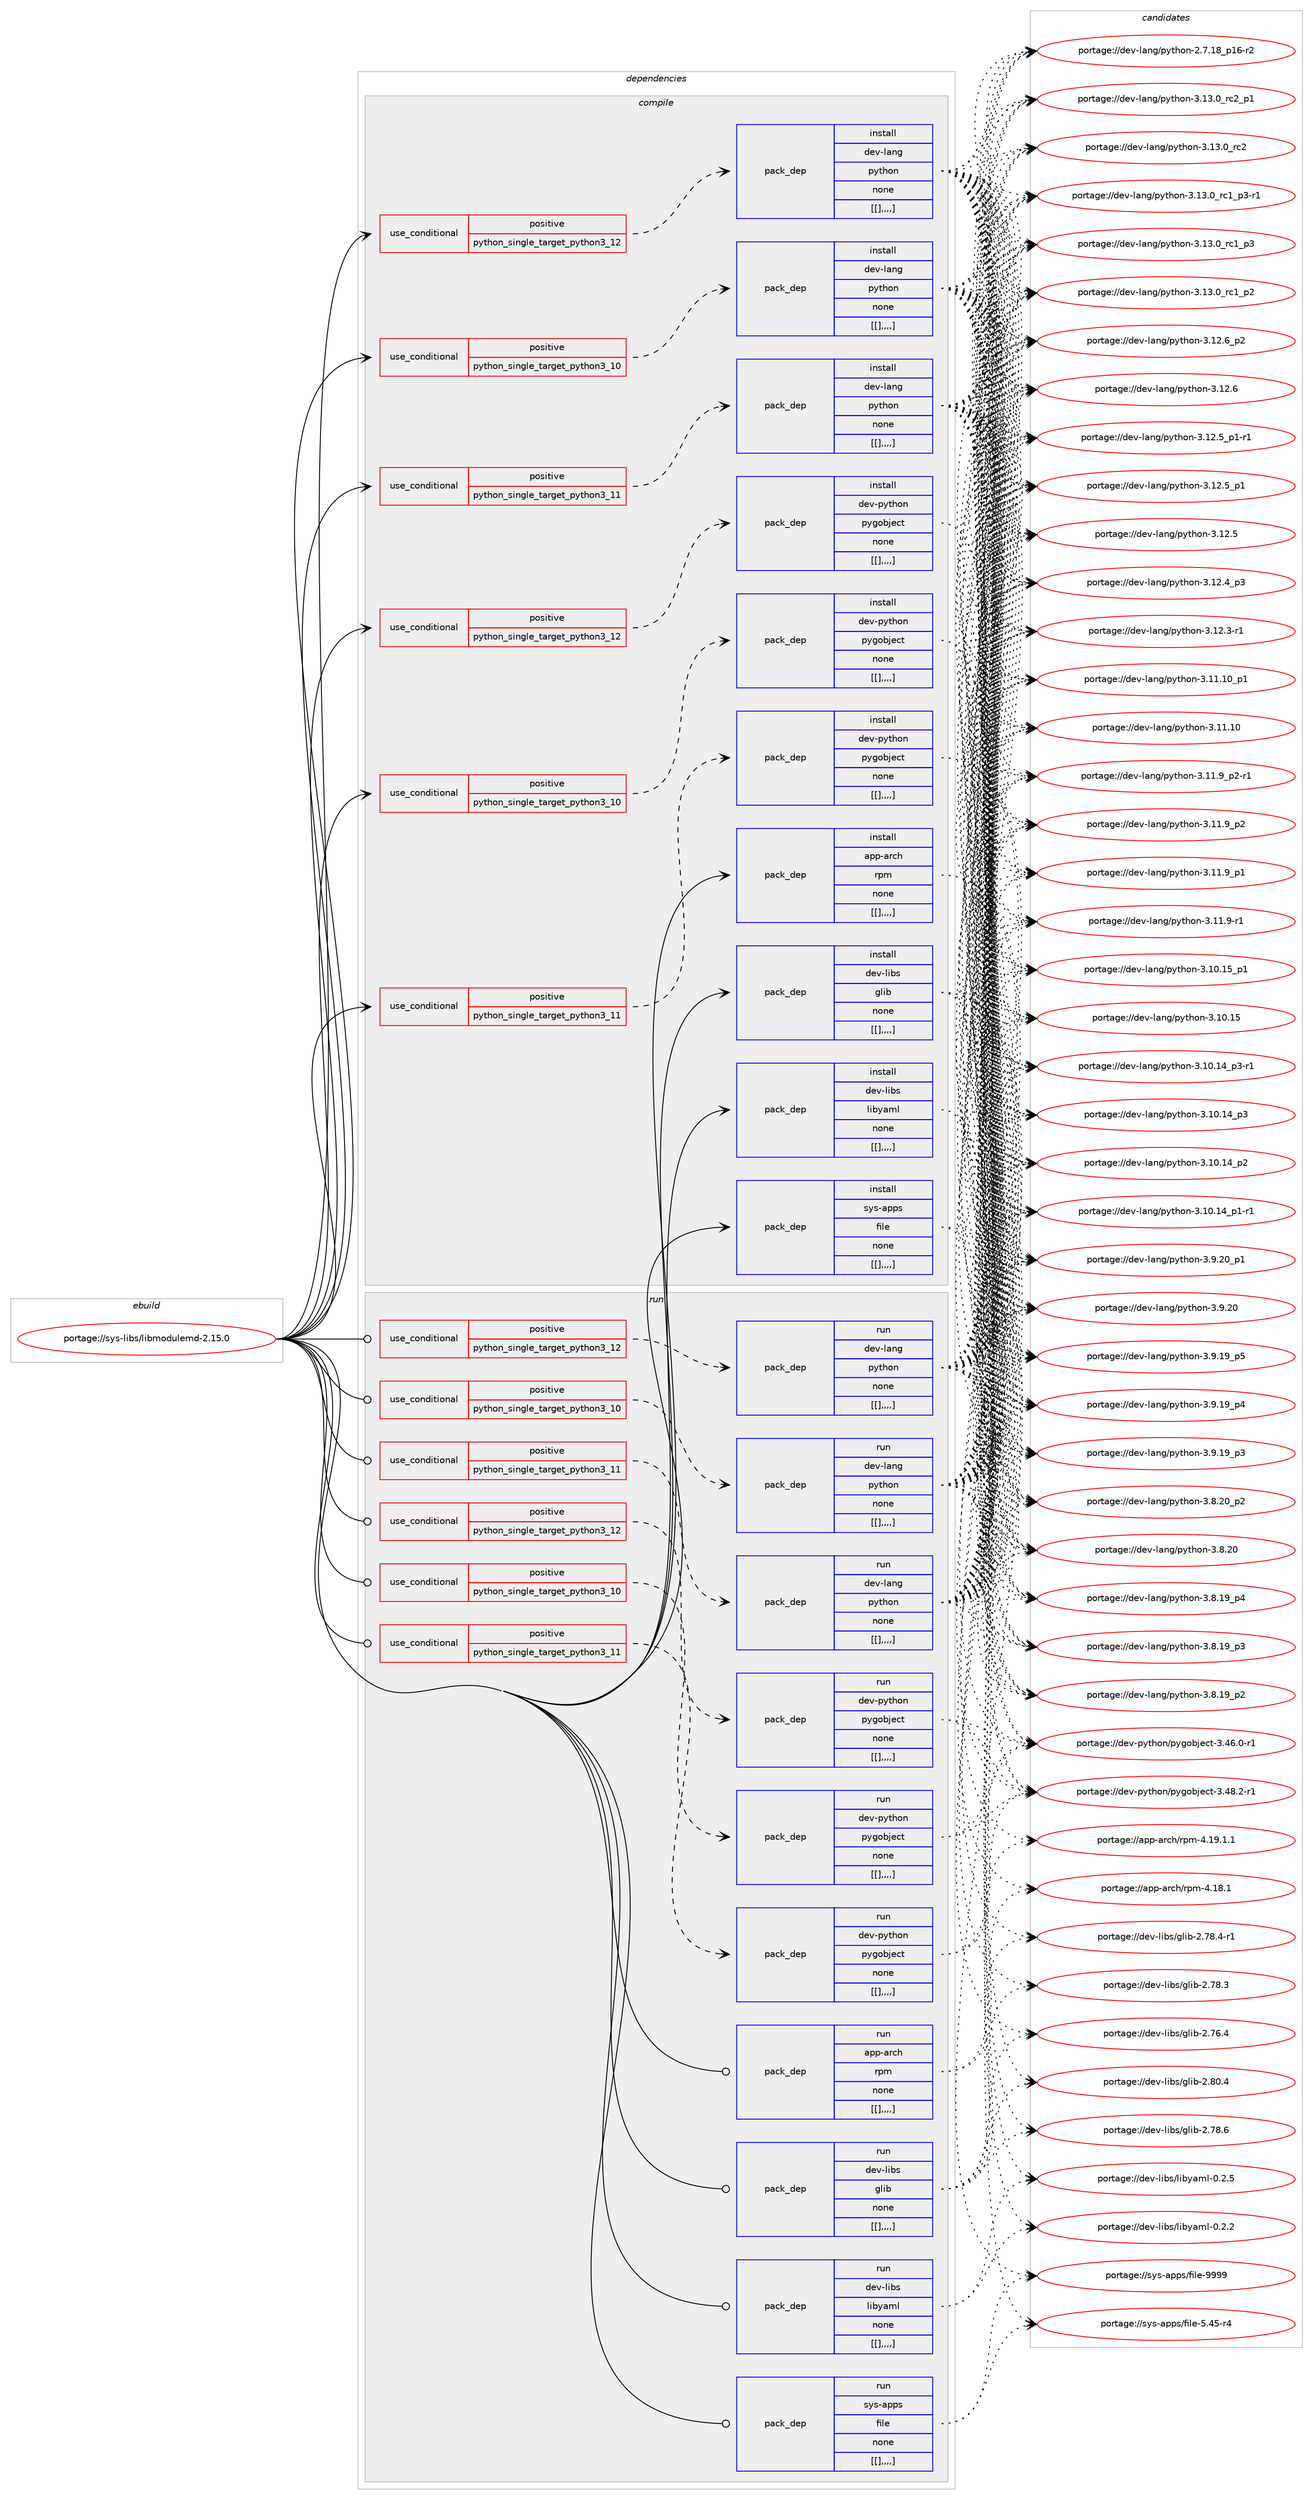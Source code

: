 digraph prolog {

# *************
# Graph options
# *************

newrank=true;
concentrate=true;
compound=true;
graph [rankdir=LR,fontname=Helvetica,fontsize=10,ranksep=1.5];#, ranksep=2.5, nodesep=0.2];
edge  [arrowhead=vee];
node  [fontname=Helvetica,fontsize=10];

# **********
# The ebuild
# **********

subgraph cluster_leftcol {
color=gray;
label=<<i>ebuild</i>>;
id [label="portage://sys-libs/libmodulemd-2.15.0", color=red, width=4, href="../sys-libs/libmodulemd-2.15.0.svg"];
}

# ****************
# The dependencies
# ****************

subgraph cluster_midcol {
color=gray;
label=<<i>dependencies</i>>;
subgraph cluster_compile {
fillcolor="#eeeeee";
style=filled;
label=<<i>compile</i>>;
subgraph cond122473 {
dependency454082 [label=<<TABLE BORDER="0" CELLBORDER="1" CELLSPACING="0" CELLPADDING="4"><TR><TD ROWSPAN="3" CELLPADDING="10">use_conditional</TD></TR><TR><TD>positive</TD></TR><TR><TD>python_single_target_python3_10</TD></TR></TABLE>>, shape=none, color=red];
subgraph pack328605 {
dependency454083 [label=<<TABLE BORDER="0" CELLBORDER="1" CELLSPACING="0" CELLPADDING="4" WIDTH="220"><TR><TD ROWSPAN="6" CELLPADDING="30">pack_dep</TD></TR><TR><TD WIDTH="110">install</TD></TR><TR><TD>dev-lang</TD></TR><TR><TD>python</TD></TR><TR><TD>none</TD></TR><TR><TD>[[],,,,]</TD></TR></TABLE>>, shape=none, color=blue];
}
dependency454082:e -> dependency454083:w [weight=20,style="dashed",arrowhead="vee"];
}
id:e -> dependency454082:w [weight=20,style="solid",arrowhead="vee"];
subgraph cond122474 {
dependency454084 [label=<<TABLE BORDER="0" CELLBORDER="1" CELLSPACING="0" CELLPADDING="4"><TR><TD ROWSPAN="3" CELLPADDING="10">use_conditional</TD></TR><TR><TD>positive</TD></TR><TR><TD>python_single_target_python3_10</TD></TR></TABLE>>, shape=none, color=red];
subgraph pack328606 {
dependency454085 [label=<<TABLE BORDER="0" CELLBORDER="1" CELLSPACING="0" CELLPADDING="4" WIDTH="220"><TR><TD ROWSPAN="6" CELLPADDING="30">pack_dep</TD></TR><TR><TD WIDTH="110">install</TD></TR><TR><TD>dev-python</TD></TR><TR><TD>pygobject</TD></TR><TR><TD>none</TD></TR><TR><TD>[[],,,,]</TD></TR></TABLE>>, shape=none, color=blue];
}
dependency454084:e -> dependency454085:w [weight=20,style="dashed",arrowhead="vee"];
}
id:e -> dependency454084:w [weight=20,style="solid",arrowhead="vee"];
subgraph cond122475 {
dependency454086 [label=<<TABLE BORDER="0" CELLBORDER="1" CELLSPACING="0" CELLPADDING="4"><TR><TD ROWSPAN="3" CELLPADDING="10">use_conditional</TD></TR><TR><TD>positive</TD></TR><TR><TD>python_single_target_python3_11</TD></TR></TABLE>>, shape=none, color=red];
subgraph pack328607 {
dependency454087 [label=<<TABLE BORDER="0" CELLBORDER="1" CELLSPACING="0" CELLPADDING="4" WIDTH="220"><TR><TD ROWSPAN="6" CELLPADDING="30">pack_dep</TD></TR><TR><TD WIDTH="110">install</TD></TR><TR><TD>dev-lang</TD></TR><TR><TD>python</TD></TR><TR><TD>none</TD></TR><TR><TD>[[],,,,]</TD></TR></TABLE>>, shape=none, color=blue];
}
dependency454086:e -> dependency454087:w [weight=20,style="dashed",arrowhead="vee"];
}
id:e -> dependency454086:w [weight=20,style="solid",arrowhead="vee"];
subgraph cond122476 {
dependency454088 [label=<<TABLE BORDER="0" CELLBORDER="1" CELLSPACING="0" CELLPADDING="4"><TR><TD ROWSPAN="3" CELLPADDING="10">use_conditional</TD></TR><TR><TD>positive</TD></TR><TR><TD>python_single_target_python3_11</TD></TR></TABLE>>, shape=none, color=red];
subgraph pack328608 {
dependency454089 [label=<<TABLE BORDER="0" CELLBORDER="1" CELLSPACING="0" CELLPADDING="4" WIDTH="220"><TR><TD ROWSPAN="6" CELLPADDING="30">pack_dep</TD></TR><TR><TD WIDTH="110">install</TD></TR><TR><TD>dev-python</TD></TR><TR><TD>pygobject</TD></TR><TR><TD>none</TD></TR><TR><TD>[[],,,,]</TD></TR></TABLE>>, shape=none, color=blue];
}
dependency454088:e -> dependency454089:w [weight=20,style="dashed",arrowhead="vee"];
}
id:e -> dependency454088:w [weight=20,style="solid",arrowhead="vee"];
subgraph cond122477 {
dependency454090 [label=<<TABLE BORDER="0" CELLBORDER="1" CELLSPACING="0" CELLPADDING="4"><TR><TD ROWSPAN="3" CELLPADDING="10">use_conditional</TD></TR><TR><TD>positive</TD></TR><TR><TD>python_single_target_python3_12</TD></TR></TABLE>>, shape=none, color=red];
subgraph pack328609 {
dependency454091 [label=<<TABLE BORDER="0" CELLBORDER="1" CELLSPACING="0" CELLPADDING="4" WIDTH="220"><TR><TD ROWSPAN="6" CELLPADDING="30">pack_dep</TD></TR><TR><TD WIDTH="110">install</TD></TR><TR><TD>dev-lang</TD></TR><TR><TD>python</TD></TR><TR><TD>none</TD></TR><TR><TD>[[],,,,]</TD></TR></TABLE>>, shape=none, color=blue];
}
dependency454090:e -> dependency454091:w [weight=20,style="dashed",arrowhead="vee"];
}
id:e -> dependency454090:w [weight=20,style="solid",arrowhead="vee"];
subgraph cond122478 {
dependency454092 [label=<<TABLE BORDER="0" CELLBORDER="1" CELLSPACING="0" CELLPADDING="4"><TR><TD ROWSPAN="3" CELLPADDING="10">use_conditional</TD></TR><TR><TD>positive</TD></TR><TR><TD>python_single_target_python3_12</TD></TR></TABLE>>, shape=none, color=red];
subgraph pack328610 {
dependency454093 [label=<<TABLE BORDER="0" CELLBORDER="1" CELLSPACING="0" CELLPADDING="4" WIDTH="220"><TR><TD ROWSPAN="6" CELLPADDING="30">pack_dep</TD></TR><TR><TD WIDTH="110">install</TD></TR><TR><TD>dev-python</TD></TR><TR><TD>pygobject</TD></TR><TR><TD>none</TD></TR><TR><TD>[[],,,,]</TD></TR></TABLE>>, shape=none, color=blue];
}
dependency454092:e -> dependency454093:w [weight=20,style="dashed",arrowhead="vee"];
}
id:e -> dependency454092:w [weight=20,style="solid",arrowhead="vee"];
subgraph pack328611 {
dependency454094 [label=<<TABLE BORDER="0" CELLBORDER="1" CELLSPACING="0" CELLPADDING="4" WIDTH="220"><TR><TD ROWSPAN="6" CELLPADDING="30">pack_dep</TD></TR><TR><TD WIDTH="110">install</TD></TR><TR><TD>app-arch</TD></TR><TR><TD>rpm</TD></TR><TR><TD>none</TD></TR><TR><TD>[[],,,,]</TD></TR></TABLE>>, shape=none, color=blue];
}
id:e -> dependency454094:w [weight=20,style="solid",arrowhead="vee"];
subgraph pack328612 {
dependency454095 [label=<<TABLE BORDER="0" CELLBORDER="1" CELLSPACING="0" CELLPADDING="4" WIDTH="220"><TR><TD ROWSPAN="6" CELLPADDING="30">pack_dep</TD></TR><TR><TD WIDTH="110">install</TD></TR><TR><TD>dev-libs</TD></TR><TR><TD>glib</TD></TR><TR><TD>none</TD></TR><TR><TD>[[],,,,]</TD></TR></TABLE>>, shape=none, color=blue];
}
id:e -> dependency454095:w [weight=20,style="solid",arrowhead="vee"];
subgraph pack328613 {
dependency454096 [label=<<TABLE BORDER="0" CELLBORDER="1" CELLSPACING="0" CELLPADDING="4" WIDTH="220"><TR><TD ROWSPAN="6" CELLPADDING="30">pack_dep</TD></TR><TR><TD WIDTH="110">install</TD></TR><TR><TD>dev-libs</TD></TR><TR><TD>libyaml</TD></TR><TR><TD>none</TD></TR><TR><TD>[[],,,,]</TD></TR></TABLE>>, shape=none, color=blue];
}
id:e -> dependency454096:w [weight=20,style="solid",arrowhead="vee"];
subgraph pack328614 {
dependency454097 [label=<<TABLE BORDER="0" CELLBORDER="1" CELLSPACING="0" CELLPADDING="4" WIDTH="220"><TR><TD ROWSPAN="6" CELLPADDING="30">pack_dep</TD></TR><TR><TD WIDTH="110">install</TD></TR><TR><TD>sys-apps</TD></TR><TR><TD>file</TD></TR><TR><TD>none</TD></TR><TR><TD>[[],,,,]</TD></TR></TABLE>>, shape=none, color=blue];
}
id:e -> dependency454097:w [weight=20,style="solid",arrowhead="vee"];
}
subgraph cluster_compileandrun {
fillcolor="#eeeeee";
style=filled;
label=<<i>compile and run</i>>;
}
subgraph cluster_run {
fillcolor="#eeeeee";
style=filled;
label=<<i>run</i>>;
subgraph cond122479 {
dependency454098 [label=<<TABLE BORDER="0" CELLBORDER="1" CELLSPACING="0" CELLPADDING="4"><TR><TD ROWSPAN="3" CELLPADDING="10">use_conditional</TD></TR><TR><TD>positive</TD></TR><TR><TD>python_single_target_python3_10</TD></TR></TABLE>>, shape=none, color=red];
subgraph pack328615 {
dependency454099 [label=<<TABLE BORDER="0" CELLBORDER="1" CELLSPACING="0" CELLPADDING="4" WIDTH="220"><TR><TD ROWSPAN="6" CELLPADDING="30">pack_dep</TD></TR><TR><TD WIDTH="110">run</TD></TR><TR><TD>dev-lang</TD></TR><TR><TD>python</TD></TR><TR><TD>none</TD></TR><TR><TD>[[],,,,]</TD></TR></TABLE>>, shape=none, color=blue];
}
dependency454098:e -> dependency454099:w [weight=20,style="dashed",arrowhead="vee"];
}
id:e -> dependency454098:w [weight=20,style="solid",arrowhead="odot"];
subgraph cond122480 {
dependency454100 [label=<<TABLE BORDER="0" CELLBORDER="1" CELLSPACING="0" CELLPADDING="4"><TR><TD ROWSPAN="3" CELLPADDING="10">use_conditional</TD></TR><TR><TD>positive</TD></TR><TR><TD>python_single_target_python3_10</TD></TR></TABLE>>, shape=none, color=red];
subgraph pack328616 {
dependency454101 [label=<<TABLE BORDER="0" CELLBORDER="1" CELLSPACING="0" CELLPADDING="4" WIDTH="220"><TR><TD ROWSPAN="6" CELLPADDING="30">pack_dep</TD></TR><TR><TD WIDTH="110">run</TD></TR><TR><TD>dev-python</TD></TR><TR><TD>pygobject</TD></TR><TR><TD>none</TD></TR><TR><TD>[[],,,,]</TD></TR></TABLE>>, shape=none, color=blue];
}
dependency454100:e -> dependency454101:w [weight=20,style="dashed",arrowhead="vee"];
}
id:e -> dependency454100:w [weight=20,style="solid",arrowhead="odot"];
subgraph cond122481 {
dependency454102 [label=<<TABLE BORDER="0" CELLBORDER="1" CELLSPACING="0" CELLPADDING="4"><TR><TD ROWSPAN="3" CELLPADDING="10">use_conditional</TD></TR><TR><TD>positive</TD></TR><TR><TD>python_single_target_python3_11</TD></TR></TABLE>>, shape=none, color=red];
subgraph pack328617 {
dependency454103 [label=<<TABLE BORDER="0" CELLBORDER="1" CELLSPACING="0" CELLPADDING="4" WIDTH="220"><TR><TD ROWSPAN="6" CELLPADDING="30">pack_dep</TD></TR><TR><TD WIDTH="110">run</TD></TR><TR><TD>dev-lang</TD></TR><TR><TD>python</TD></TR><TR><TD>none</TD></TR><TR><TD>[[],,,,]</TD></TR></TABLE>>, shape=none, color=blue];
}
dependency454102:e -> dependency454103:w [weight=20,style="dashed",arrowhead="vee"];
}
id:e -> dependency454102:w [weight=20,style="solid",arrowhead="odot"];
subgraph cond122482 {
dependency454104 [label=<<TABLE BORDER="0" CELLBORDER="1" CELLSPACING="0" CELLPADDING="4"><TR><TD ROWSPAN="3" CELLPADDING="10">use_conditional</TD></TR><TR><TD>positive</TD></TR><TR><TD>python_single_target_python3_11</TD></TR></TABLE>>, shape=none, color=red];
subgraph pack328618 {
dependency454105 [label=<<TABLE BORDER="0" CELLBORDER="1" CELLSPACING="0" CELLPADDING="4" WIDTH="220"><TR><TD ROWSPAN="6" CELLPADDING="30">pack_dep</TD></TR><TR><TD WIDTH="110">run</TD></TR><TR><TD>dev-python</TD></TR><TR><TD>pygobject</TD></TR><TR><TD>none</TD></TR><TR><TD>[[],,,,]</TD></TR></TABLE>>, shape=none, color=blue];
}
dependency454104:e -> dependency454105:w [weight=20,style="dashed",arrowhead="vee"];
}
id:e -> dependency454104:w [weight=20,style="solid",arrowhead="odot"];
subgraph cond122483 {
dependency454106 [label=<<TABLE BORDER="0" CELLBORDER="1" CELLSPACING="0" CELLPADDING="4"><TR><TD ROWSPAN="3" CELLPADDING="10">use_conditional</TD></TR><TR><TD>positive</TD></TR><TR><TD>python_single_target_python3_12</TD></TR></TABLE>>, shape=none, color=red];
subgraph pack328619 {
dependency454107 [label=<<TABLE BORDER="0" CELLBORDER="1" CELLSPACING="0" CELLPADDING="4" WIDTH="220"><TR><TD ROWSPAN="6" CELLPADDING="30">pack_dep</TD></TR><TR><TD WIDTH="110">run</TD></TR><TR><TD>dev-lang</TD></TR><TR><TD>python</TD></TR><TR><TD>none</TD></TR><TR><TD>[[],,,,]</TD></TR></TABLE>>, shape=none, color=blue];
}
dependency454106:e -> dependency454107:w [weight=20,style="dashed",arrowhead="vee"];
}
id:e -> dependency454106:w [weight=20,style="solid",arrowhead="odot"];
subgraph cond122484 {
dependency454108 [label=<<TABLE BORDER="0" CELLBORDER="1" CELLSPACING="0" CELLPADDING="4"><TR><TD ROWSPAN="3" CELLPADDING="10">use_conditional</TD></TR><TR><TD>positive</TD></TR><TR><TD>python_single_target_python3_12</TD></TR></TABLE>>, shape=none, color=red];
subgraph pack328620 {
dependency454109 [label=<<TABLE BORDER="0" CELLBORDER="1" CELLSPACING="0" CELLPADDING="4" WIDTH="220"><TR><TD ROWSPAN="6" CELLPADDING="30">pack_dep</TD></TR><TR><TD WIDTH="110">run</TD></TR><TR><TD>dev-python</TD></TR><TR><TD>pygobject</TD></TR><TR><TD>none</TD></TR><TR><TD>[[],,,,]</TD></TR></TABLE>>, shape=none, color=blue];
}
dependency454108:e -> dependency454109:w [weight=20,style="dashed",arrowhead="vee"];
}
id:e -> dependency454108:w [weight=20,style="solid",arrowhead="odot"];
subgraph pack328621 {
dependency454110 [label=<<TABLE BORDER="0" CELLBORDER="1" CELLSPACING="0" CELLPADDING="4" WIDTH="220"><TR><TD ROWSPAN="6" CELLPADDING="30">pack_dep</TD></TR><TR><TD WIDTH="110">run</TD></TR><TR><TD>app-arch</TD></TR><TR><TD>rpm</TD></TR><TR><TD>none</TD></TR><TR><TD>[[],,,,]</TD></TR></TABLE>>, shape=none, color=blue];
}
id:e -> dependency454110:w [weight=20,style="solid",arrowhead="odot"];
subgraph pack328622 {
dependency454111 [label=<<TABLE BORDER="0" CELLBORDER="1" CELLSPACING="0" CELLPADDING="4" WIDTH="220"><TR><TD ROWSPAN="6" CELLPADDING="30">pack_dep</TD></TR><TR><TD WIDTH="110">run</TD></TR><TR><TD>dev-libs</TD></TR><TR><TD>glib</TD></TR><TR><TD>none</TD></TR><TR><TD>[[],,,,]</TD></TR></TABLE>>, shape=none, color=blue];
}
id:e -> dependency454111:w [weight=20,style="solid",arrowhead="odot"];
subgraph pack328623 {
dependency454112 [label=<<TABLE BORDER="0" CELLBORDER="1" CELLSPACING="0" CELLPADDING="4" WIDTH="220"><TR><TD ROWSPAN="6" CELLPADDING="30">pack_dep</TD></TR><TR><TD WIDTH="110">run</TD></TR><TR><TD>dev-libs</TD></TR><TR><TD>libyaml</TD></TR><TR><TD>none</TD></TR><TR><TD>[[],,,,]</TD></TR></TABLE>>, shape=none, color=blue];
}
id:e -> dependency454112:w [weight=20,style="solid",arrowhead="odot"];
subgraph pack328624 {
dependency454113 [label=<<TABLE BORDER="0" CELLBORDER="1" CELLSPACING="0" CELLPADDING="4" WIDTH="220"><TR><TD ROWSPAN="6" CELLPADDING="30">pack_dep</TD></TR><TR><TD WIDTH="110">run</TD></TR><TR><TD>sys-apps</TD></TR><TR><TD>file</TD></TR><TR><TD>none</TD></TR><TR><TD>[[],,,,]</TD></TR></TABLE>>, shape=none, color=blue];
}
id:e -> dependency454113:w [weight=20,style="solid",arrowhead="odot"];
}
}

# **************
# The candidates
# **************

subgraph cluster_choices {
rank=same;
color=gray;
label=<<i>candidates</i>>;

subgraph choice328605 {
color=black;
nodesep=1;
choice100101118451089711010347112121116104111110455146495146489511499509511249 [label="portage://dev-lang/python-3.13.0_rc2_p1", color=red, width=4,href="../dev-lang/python-3.13.0_rc2_p1.svg"];
choice10010111845108971101034711212111610411111045514649514648951149950 [label="portage://dev-lang/python-3.13.0_rc2", color=red, width=4,href="../dev-lang/python-3.13.0_rc2.svg"];
choice1001011184510897110103471121211161041111104551464951464895114994995112514511449 [label="portage://dev-lang/python-3.13.0_rc1_p3-r1", color=red, width=4,href="../dev-lang/python-3.13.0_rc1_p3-r1.svg"];
choice100101118451089711010347112121116104111110455146495146489511499499511251 [label="portage://dev-lang/python-3.13.0_rc1_p3", color=red, width=4,href="../dev-lang/python-3.13.0_rc1_p3.svg"];
choice100101118451089711010347112121116104111110455146495146489511499499511250 [label="portage://dev-lang/python-3.13.0_rc1_p2", color=red, width=4,href="../dev-lang/python-3.13.0_rc1_p2.svg"];
choice100101118451089711010347112121116104111110455146495046549511250 [label="portage://dev-lang/python-3.12.6_p2", color=red, width=4,href="../dev-lang/python-3.12.6_p2.svg"];
choice10010111845108971101034711212111610411111045514649504654 [label="portage://dev-lang/python-3.12.6", color=red, width=4,href="../dev-lang/python-3.12.6.svg"];
choice1001011184510897110103471121211161041111104551464950465395112494511449 [label="portage://dev-lang/python-3.12.5_p1-r1", color=red, width=4,href="../dev-lang/python-3.12.5_p1-r1.svg"];
choice100101118451089711010347112121116104111110455146495046539511249 [label="portage://dev-lang/python-3.12.5_p1", color=red, width=4,href="../dev-lang/python-3.12.5_p1.svg"];
choice10010111845108971101034711212111610411111045514649504653 [label="portage://dev-lang/python-3.12.5", color=red, width=4,href="../dev-lang/python-3.12.5.svg"];
choice100101118451089711010347112121116104111110455146495046529511251 [label="portage://dev-lang/python-3.12.4_p3", color=red, width=4,href="../dev-lang/python-3.12.4_p3.svg"];
choice100101118451089711010347112121116104111110455146495046514511449 [label="portage://dev-lang/python-3.12.3-r1", color=red, width=4,href="../dev-lang/python-3.12.3-r1.svg"];
choice10010111845108971101034711212111610411111045514649494649489511249 [label="portage://dev-lang/python-3.11.10_p1", color=red, width=4,href="../dev-lang/python-3.11.10_p1.svg"];
choice1001011184510897110103471121211161041111104551464949464948 [label="portage://dev-lang/python-3.11.10", color=red, width=4,href="../dev-lang/python-3.11.10.svg"];
choice1001011184510897110103471121211161041111104551464949465795112504511449 [label="portage://dev-lang/python-3.11.9_p2-r1", color=red, width=4,href="../dev-lang/python-3.11.9_p2-r1.svg"];
choice100101118451089711010347112121116104111110455146494946579511250 [label="portage://dev-lang/python-3.11.9_p2", color=red, width=4,href="../dev-lang/python-3.11.9_p2.svg"];
choice100101118451089711010347112121116104111110455146494946579511249 [label="portage://dev-lang/python-3.11.9_p1", color=red, width=4,href="../dev-lang/python-3.11.9_p1.svg"];
choice100101118451089711010347112121116104111110455146494946574511449 [label="portage://dev-lang/python-3.11.9-r1", color=red, width=4,href="../dev-lang/python-3.11.9-r1.svg"];
choice10010111845108971101034711212111610411111045514649484649539511249 [label="portage://dev-lang/python-3.10.15_p1", color=red, width=4,href="../dev-lang/python-3.10.15_p1.svg"];
choice1001011184510897110103471121211161041111104551464948464953 [label="portage://dev-lang/python-3.10.15", color=red, width=4,href="../dev-lang/python-3.10.15.svg"];
choice100101118451089711010347112121116104111110455146494846495295112514511449 [label="portage://dev-lang/python-3.10.14_p3-r1", color=red, width=4,href="../dev-lang/python-3.10.14_p3-r1.svg"];
choice10010111845108971101034711212111610411111045514649484649529511251 [label="portage://dev-lang/python-3.10.14_p3", color=red, width=4,href="../dev-lang/python-3.10.14_p3.svg"];
choice10010111845108971101034711212111610411111045514649484649529511250 [label="portage://dev-lang/python-3.10.14_p2", color=red, width=4,href="../dev-lang/python-3.10.14_p2.svg"];
choice100101118451089711010347112121116104111110455146494846495295112494511449 [label="portage://dev-lang/python-3.10.14_p1-r1", color=red, width=4,href="../dev-lang/python-3.10.14_p1-r1.svg"];
choice100101118451089711010347112121116104111110455146574650489511249 [label="portage://dev-lang/python-3.9.20_p1", color=red, width=4,href="../dev-lang/python-3.9.20_p1.svg"];
choice10010111845108971101034711212111610411111045514657465048 [label="portage://dev-lang/python-3.9.20", color=red, width=4,href="../dev-lang/python-3.9.20.svg"];
choice100101118451089711010347112121116104111110455146574649579511253 [label="portage://dev-lang/python-3.9.19_p5", color=red, width=4,href="../dev-lang/python-3.9.19_p5.svg"];
choice100101118451089711010347112121116104111110455146574649579511252 [label="portage://dev-lang/python-3.9.19_p4", color=red, width=4,href="../dev-lang/python-3.9.19_p4.svg"];
choice100101118451089711010347112121116104111110455146574649579511251 [label="portage://dev-lang/python-3.9.19_p3", color=red, width=4,href="../dev-lang/python-3.9.19_p3.svg"];
choice100101118451089711010347112121116104111110455146564650489511250 [label="portage://dev-lang/python-3.8.20_p2", color=red, width=4,href="../dev-lang/python-3.8.20_p2.svg"];
choice10010111845108971101034711212111610411111045514656465048 [label="portage://dev-lang/python-3.8.20", color=red, width=4,href="../dev-lang/python-3.8.20.svg"];
choice100101118451089711010347112121116104111110455146564649579511252 [label="portage://dev-lang/python-3.8.19_p4", color=red, width=4,href="../dev-lang/python-3.8.19_p4.svg"];
choice100101118451089711010347112121116104111110455146564649579511251 [label="portage://dev-lang/python-3.8.19_p3", color=red, width=4,href="../dev-lang/python-3.8.19_p3.svg"];
choice100101118451089711010347112121116104111110455146564649579511250 [label="portage://dev-lang/python-3.8.19_p2", color=red, width=4,href="../dev-lang/python-3.8.19_p2.svg"];
choice100101118451089711010347112121116104111110455046554649569511249544511450 [label="portage://dev-lang/python-2.7.18_p16-r2", color=red, width=4,href="../dev-lang/python-2.7.18_p16-r2.svg"];
dependency454083:e -> choice100101118451089711010347112121116104111110455146495146489511499509511249:w [style=dotted,weight="100"];
dependency454083:e -> choice10010111845108971101034711212111610411111045514649514648951149950:w [style=dotted,weight="100"];
dependency454083:e -> choice1001011184510897110103471121211161041111104551464951464895114994995112514511449:w [style=dotted,weight="100"];
dependency454083:e -> choice100101118451089711010347112121116104111110455146495146489511499499511251:w [style=dotted,weight="100"];
dependency454083:e -> choice100101118451089711010347112121116104111110455146495146489511499499511250:w [style=dotted,weight="100"];
dependency454083:e -> choice100101118451089711010347112121116104111110455146495046549511250:w [style=dotted,weight="100"];
dependency454083:e -> choice10010111845108971101034711212111610411111045514649504654:w [style=dotted,weight="100"];
dependency454083:e -> choice1001011184510897110103471121211161041111104551464950465395112494511449:w [style=dotted,weight="100"];
dependency454083:e -> choice100101118451089711010347112121116104111110455146495046539511249:w [style=dotted,weight="100"];
dependency454083:e -> choice10010111845108971101034711212111610411111045514649504653:w [style=dotted,weight="100"];
dependency454083:e -> choice100101118451089711010347112121116104111110455146495046529511251:w [style=dotted,weight="100"];
dependency454083:e -> choice100101118451089711010347112121116104111110455146495046514511449:w [style=dotted,weight="100"];
dependency454083:e -> choice10010111845108971101034711212111610411111045514649494649489511249:w [style=dotted,weight="100"];
dependency454083:e -> choice1001011184510897110103471121211161041111104551464949464948:w [style=dotted,weight="100"];
dependency454083:e -> choice1001011184510897110103471121211161041111104551464949465795112504511449:w [style=dotted,weight="100"];
dependency454083:e -> choice100101118451089711010347112121116104111110455146494946579511250:w [style=dotted,weight="100"];
dependency454083:e -> choice100101118451089711010347112121116104111110455146494946579511249:w [style=dotted,weight="100"];
dependency454083:e -> choice100101118451089711010347112121116104111110455146494946574511449:w [style=dotted,weight="100"];
dependency454083:e -> choice10010111845108971101034711212111610411111045514649484649539511249:w [style=dotted,weight="100"];
dependency454083:e -> choice1001011184510897110103471121211161041111104551464948464953:w [style=dotted,weight="100"];
dependency454083:e -> choice100101118451089711010347112121116104111110455146494846495295112514511449:w [style=dotted,weight="100"];
dependency454083:e -> choice10010111845108971101034711212111610411111045514649484649529511251:w [style=dotted,weight="100"];
dependency454083:e -> choice10010111845108971101034711212111610411111045514649484649529511250:w [style=dotted,weight="100"];
dependency454083:e -> choice100101118451089711010347112121116104111110455146494846495295112494511449:w [style=dotted,weight="100"];
dependency454083:e -> choice100101118451089711010347112121116104111110455146574650489511249:w [style=dotted,weight="100"];
dependency454083:e -> choice10010111845108971101034711212111610411111045514657465048:w [style=dotted,weight="100"];
dependency454083:e -> choice100101118451089711010347112121116104111110455146574649579511253:w [style=dotted,weight="100"];
dependency454083:e -> choice100101118451089711010347112121116104111110455146574649579511252:w [style=dotted,weight="100"];
dependency454083:e -> choice100101118451089711010347112121116104111110455146574649579511251:w [style=dotted,weight="100"];
dependency454083:e -> choice100101118451089711010347112121116104111110455146564650489511250:w [style=dotted,weight="100"];
dependency454083:e -> choice10010111845108971101034711212111610411111045514656465048:w [style=dotted,weight="100"];
dependency454083:e -> choice100101118451089711010347112121116104111110455146564649579511252:w [style=dotted,weight="100"];
dependency454083:e -> choice100101118451089711010347112121116104111110455146564649579511251:w [style=dotted,weight="100"];
dependency454083:e -> choice100101118451089711010347112121116104111110455146564649579511250:w [style=dotted,weight="100"];
dependency454083:e -> choice100101118451089711010347112121116104111110455046554649569511249544511450:w [style=dotted,weight="100"];
}
subgraph choice328606 {
color=black;
nodesep=1;
choice10010111845112121116104111110471121211031119810610199116455146525646504511449 [label="portage://dev-python/pygobject-3.48.2-r1", color=red, width=4,href="../dev-python/pygobject-3.48.2-r1.svg"];
choice10010111845112121116104111110471121211031119810610199116455146525446484511449 [label="portage://dev-python/pygobject-3.46.0-r1", color=red, width=4,href="../dev-python/pygobject-3.46.0-r1.svg"];
dependency454085:e -> choice10010111845112121116104111110471121211031119810610199116455146525646504511449:w [style=dotted,weight="100"];
dependency454085:e -> choice10010111845112121116104111110471121211031119810610199116455146525446484511449:w [style=dotted,weight="100"];
}
subgraph choice328607 {
color=black;
nodesep=1;
choice100101118451089711010347112121116104111110455146495146489511499509511249 [label="portage://dev-lang/python-3.13.0_rc2_p1", color=red, width=4,href="../dev-lang/python-3.13.0_rc2_p1.svg"];
choice10010111845108971101034711212111610411111045514649514648951149950 [label="portage://dev-lang/python-3.13.0_rc2", color=red, width=4,href="../dev-lang/python-3.13.0_rc2.svg"];
choice1001011184510897110103471121211161041111104551464951464895114994995112514511449 [label="portage://dev-lang/python-3.13.0_rc1_p3-r1", color=red, width=4,href="../dev-lang/python-3.13.0_rc1_p3-r1.svg"];
choice100101118451089711010347112121116104111110455146495146489511499499511251 [label="portage://dev-lang/python-3.13.0_rc1_p3", color=red, width=4,href="../dev-lang/python-3.13.0_rc1_p3.svg"];
choice100101118451089711010347112121116104111110455146495146489511499499511250 [label="portage://dev-lang/python-3.13.0_rc1_p2", color=red, width=4,href="../dev-lang/python-3.13.0_rc1_p2.svg"];
choice100101118451089711010347112121116104111110455146495046549511250 [label="portage://dev-lang/python-3.12.6_p2", color=red, width=4,href="../dev-lang/python-3.12.6_p2.svg"];
choice10010111845108971101034711212111610411111045514649504654 [label="portage://dev-lang/python-3.12.6", color=red, width=4,href="../dev-lang/python-3.12.6.svg"];
choice1001011184510897110103471121211161041111104551464950465395112494511449 [label="portage://dev-lang/python-3.12.5_p1-r1", color=red, width=4,href="../dev-lang/python-3.12.5_p1-r1.svg"];
choice100101118451089711010347112121116104111110455146495046539511249 [label="portage://dev-lang/python-3.12.5_p1", color=red, width=4,href="../dev-lang/python-3.12.5_p1.svg"];
choice10010111845108971101034711212111610411111045514649504653 [label="portage://dev-lang/python-3.12.5", color=red, width=4,href="../dev-lang/python-3.12.5.svg"];
choice100101118451089711010347112121116104111110455146495046529511251 [label="portage://dev-lang/python-3.12.4_p3", color=red, width=4,href="../dev-lang/python-3.12.4_p3.svg"];
choice100101118451089711010347112121116104111110455146495046514511449 [label="portage://dev-lang/python-3.12.3-r1", color=red, width=4,href="../dev-lang/python-3.12.3-r1.svg"];
choice10010111845108971101034711212111610411111045514649494649489511249 [label="portage://dev-lang/python-3.11.10_p1", color=red, width=4,href="../dev-lang/python-3.11.10_p1.svg"];
choice1001011184510897110103471121211161041111104551464949464948 [label="portage://dev-lang/python-3.11.10", color=red, width=4,href="../dev-lang/python-3.11.10.svg"];
choice1001011184510897110103471121211161041111104551464949465795112504511449 [label="portage://dev-lang/python-3.11.9_p2-r1", color=red, width=4,href="../dev-lang/python-3.11.9_p2-r1.svg"];
choice100101118451089711010347112121116104111110455146494946579511250 [label="portage://dev-lang/python-3.11.9_p2", color=red, width=4,href="../dev-lang/python-3.11.9_p2.svg"];
choice100101118451089711010347112121116104111110455146494946579511249 [label="portage://dev-lang/python-3.11.9_p1", color=red, width=4,href="../dev-lang/python-3.11.9_p1.svg"];
choice100101118451089711010347112121116104111110455146494946574511449 [label="portage://dev-lang/python-3.11.9-r1", color=red, width=4,href="../dev-lang/python-3.11.9-r1.svg"];
choice10010111845108971101034711212111610411111045514649484649539511249 [label="portage://dev-lang/python-3.10.15_p1", color=red, width=4,href="../dev-lang/python-3.10.15_p1.svg"];
choice1001011184510897110103471121211161041111104551464948464953 [label="portage://dev-lang/python-3.10.15", color=red, width=4,href="../dev-lang/python-3.10.15.svg"];
choice100101118451089711010347112121116104111110455146494846495295112514511449 [label="portage://dev-lang/python-3.10.14_p3-r1", color=red, width=4,href="../dev-lang/python-3.10.14_p3-r1.svg"];
choice10010111845108971101034711212111610411111045514649484649529511251 [label="portage://dev-lang/python-3.10.14_p3", color=red, width=4,href="../dev-lang/python-3.10.14_p3.svg"];
choice10010111845108971101034711212111610411111045514649484649529511250 [label="portage://dev-lang/python-3.10.14_p2", color=red, width=4,href="../dev-lang/python-3.10.14_p2.svg"];
choice100101118451089711010347112121116104111110455146494846495295112494511449 [label="portage://dev-lang/python-3.10.14_p1-r1", color=red, width=4,href="../dev-lang/python-3.10.14_p1-r1.svg"];
choice100101118451089711010347112121116104111110455146574650489511249 [label="portage://dev-lang/python-3.9.20_p1", color=red, width=4,href="../dev-lang/python-3.9.20_p1.svg"];
choice10010111845108971101034711212111610411111045514657465048 [label="portage://dev-lang/python-3.9.20", color=red, width=4,href="../dev-lang/python-3.9.20.svg"];
choice100101118451089711010347112121116104111110455146574649579511253 [label="portage://dev-lang/python-3.9.19_p5", color=red, width=4,href="../dev-lang/python-3.9.19_p5.svg"];
choice100101118451089711010347112121116104111110455146574649579511252 [label="portage://dev-lang/python-3.9.19_p4", color=red, width=4,href="../dev-lang/python-3.9.19_p4.svg"];
choice100101118451089711010347112121116104111110455146574649579511251 [label="portage://dev-lang/python-3.9.19_p3", color=red, width=4,href="../dev-lang/python-3.9.19_p3.svg"];
choice100101118451089711010347112121116104111110455146564650489511250 [label="portage://dev-lang/python-3.8.20_p2", color=red, width=4,href="../dev-lang/python-3.8.20_p2.svg"];
choice10010111845108971101034711212111610411111045514656465048 [label="portage://dev-lang/python-3.8.20", color=red, width=4,href="../dev-lang/python-3.8.20.svg"];
choice100101118451089711010347112121116104111110455146564649579511252 [label="portage://dev-lang/python-3.8.19_p4", color=red, width=4,href="../dev-lang/python-3.8.19_p4.svg"];
choice100101118451089711010347112121116104111110455146564649579511251 [label="portage://dev-lang/python-3.8.19_p3", color=red, width=4,href="../dev-lang/python-3.8.19_p3.svg"];
choice100101118451089711010347112121116104111110455146564649579511250 [label="portage://dev-lang/python-3.8.19_p2", color=red, width=4,href="../dev-lang/python-3.8.19_p2.svg"];
choice100101118451089711010347112121116104111110455046554649569511249544511450 [label="portage://dev-lang/python-2.7.18_p16-r2", color=red, width=4,href="../dev-lang/python-2.7.18_p16-r2.svg"];
dependency454087:e -> choice100101118451089711010347112121116104111110455146495146489511499509511249:w [style=dotted,weight="100"];
dependency454087:e -> choice10010111845108971101034711212111610411111045514649514648951149950:w [style=dotted,weight="100"];
dependency454087:e -> choice1001011184510897110103471121211161041111104551464951464895114994995112514511449:w [style=dotted,weight="100"];
dependency454087:e -> choice100101118451089711010347112121116104111110455146495146489511499499511251:w [style=dotted,weight="100"];
dependency454087:e -> choice100101118451089711010347112121116104111110455146495146489511499499511250:w [style=dotted,weight="100"];
dependency454087:e -> choice100101118451089711010347112121116104111110455146495046549511250:w [style=dotted,weight="100"];
dependency454087:e -> choice10010111845108971101034711212111610411111045514649504654:w [style=dotted,weight="100"];
dependency454087:e -> choice1001011184510897110103471121211161041111104551464950465395112494511449:w [style=dotted,weight="100"];
dependency454087:e -> choice100101118451089711010347112121116104111110455146495046539511249:w [style=dotted,weight="100"];
dependency454087:e -> choice10010111845108971101034711212111610411111045514649504653:w [style=dotted,weight="100"];
dependency454087:e -> choice100101118451089711010347112121116104111110455146495046529511251:w [style=dotted,weight="100"];
dependency454087:e -> choice100101118451089711010347112121116104111110455146495046514511449:w [style=dotted,weight="100"];
dependency454087:e -> choice10010111845108971101034711212111610411111045514649494649489511249:w [style=dotted,weight="100"];
dependency454087:e -> choice1001011184510897110103471121211161041111104551464949464948:w [style=dotted,weight="100"];
dependency454087:e -> choice1001011184510897110103471121211161041111104551464949465795112504511449:w [style=dotted,weight="100"];
dependency454087:e -> choice100101118451089711010347112121116104111110455146494946579511250:w [style=dotted,weight="100"];
dependency454087:e -> choice100101118451089711010347112121116104111110455146494946579511249:w [style=dotted,weight="100"];
dependency454087:e -> choice100101118451089711010347112121116104111110455146494946574511449:w [style=dotted,weight="100"];
dependency454087:e -> choice10010111845108971101034711212111610411111045514649484649539511249:w [style=dotted,weight="100"];
dependency454087:e -> choice1001011184510897110103471121211161041111104551464948464953:w [style=dotted,weight="100"];
dependency454087:e -> choice100101118451089711010347112121116104111110455146494846495295112514511449:w [style=dotted,weight="100"];
dependency454087:e -> choice10010111845108971101034711212111610411111045514649484649529511251:w [style=dotted,weight="100"];
dependency454087:e -> choice10010111845108971101034711212111610411111045514649484649529511250:w [style=dotted,weight="100"];
dependency454087:e -> choice100101118451089711010347112121116104111110455146494846495295112494511449:w [style=dotted,weight="100"];
dependency454087:e -> choice100101118451089711010347112121116104111110455146574650489511249:w [style=dotted,weight="100"];
dependency454087:e -> choice10010111845108971101034711212111610411111045514657465048:w [style=dotted,weight="100"];
dependency454087:e -> choice100101118451089711010347112121116104111110455146574649579511253:w [style=dotted,weight="100"];
dependency454087:e -> choice100101118451089711010347112121116104111110455146574649579511252:w [style=dotted,weight="100"];
dependency454087:e -> choice100101118451089711010347112121116104111110455146574649579511251:w [style=dotted,weight="100"];
dependency454087:e -> choice100101118451089711010347112121116104111110455146564650489511250:w [style=dotted,weight="100"];
dependency454087:e -> choice10010111845108971101034711212111610411111045514656465048:w [style=dotted,weight="100"];
dependency454087:e -> choice100101118451089711010347112121116104111110455146564649579511252:w [style=dotted,weight="100"];
dependency454087:e -> choice100101118451089711010347112121116104111110455146564649579511251:w [style=dotted,weight="100"];
dependency454087:e -> choice100101118451089711010347112121116104111110455146564649579511250:w [style=dotted,weight="100"];
dependency454087:e -> choice100101118451089711010347112121116104111110455046554649569511249544511450:w [style=dotted,weight="100"];
}
subgraph choice328608 {
color=black;
nodesep=1;
choice10010111845112121116104111110471121211031119810610199116455146525646504511449 [label="portage://dev-python/pygobject-3.48.2-r1", color=red, width=4,href="../dev-python/pygobject-3.48.2-r1.svg"];
choice10010111845112121116104111110471121211031119810610199116455146525446484511449 [label="portage://dev-python/pygobject-3.46.0-r1", color=red, width=4,href="../dev-python/pygobject-3.46.0-r1.svg"];
dependency454089:e -> choice10010111845112121116104111110471121211031119810610199116455146525646504511449:w [style=dotted,weight="100"];
dependency454089:e -> choice10010111845112121116104111110471121211031119810610199116455146525446484511449:w [style=dotted,weight="100"];
}
subgraph choice328609 {
color=black;
nodesep=1;
choice100101118451089711010347112121116104111110455146495146489511499509511249 [label="portage://dev-lang/python-3.13.0_rc2_p1", color=red, width=4,href="../dev-lang/python-3.13.0_rc2_p1.svg"];
choice10010111845108971101034711212111610411111045514649514648951149950 [label="portage://dev-lang/python-3.13.0_rc2", color=red, width=4,href="../dev-lang/python-3.13.0_rc2.svg"];
choice1001011184510897110103471121211161041111104551464951464895114994995112514511449 [label="portage://dev-lang/python-3.13.0_rc1_p3-r1", color=red, width=4,href="../dev-lang/python-3.13.0_rc1_p3-r1.svg"];
choice100101118451089711010347112121116104111110455146495146489511499499511251 [label="portage://dev-lang/python-3.13.0_rc1_p3", color=red, width=4,href="../dev-lang/python-3.13.0_rc1_p3.svg"];
choice100101118451089711010347112121116104111110455146495146489511499499511250 [label="portage://dev-lang/python-3.13.0_rc1_p2", color=red, width=4,href="../dev-lang/python-3.13.0_rc1_p2.svg"];
choice100101118451089711010347112121116104111110455146495046549511250 [label="portage://dev-lang/python-3.12.6_p2", color=red, width=4,href="../dev-lang/python-3.12.6_p2.svg"];
choice10010111845108971101034711212111610411111045514649504654 [label="portage://dev-lang/python-3.12.6", color=red, width=4,href="../dev-lang/python-3.12.6.svg"];
choice1001011184510897110103471121211161041111104551464950465395112494511449 [label="portage://dev-lang/python-3.12.5_p1-r1", color=red, width=4,href="../dev-lang/python-3.12.5_p1-r1.svg"];
choice100101118451089711010347112121116104111110455146495046539511249 [label="portage://dev-lang/python-3.12.5_p1", color=red, width=4,href="../dev-lang/python-3.12.5_p1.svg"];
choice10010111845108971101034711212111610411111045514649504653 [label="portage://dev-lang/python-3.12.5", color=red, width=4,href="../dev-lang/python-3.12.5.svg"];
choice100101118451089711010347112121116104111110455146495046529511251 [label="portage://dev-lang/python-3.12.4_p3", color=red, width=4,href="../dev-lang/python-3.12.4_p3.svg"];
choice100101118451089711010347112121116104111110455146495046514511449 [label="portage://dev-lang/python-3.12.3-r1", color=red, width=4,href="../dev-lang/python-3.12.3-r1.svg"];
choice10010111845108971101034711212111610411111045514649494649489511249 [label="portage://dev-lang/python-3.11.10_p1", color=red, width=4,href="../dev-lang/python-3.11.10_p1.svg"];
choice1001011184510897110103471121211161041111104551464949464948 [label="portage://dev-lang/python-3.11.10", color=red, width=4,href="../dev-lang/python-3.11.10.svg"];
choice1001011184510897110103471121211161041111104551464949465795112504511449 [label="portage://dev-lang/python-3.11.9_p2-r1", color=red, width=4,href="../dev-lang/python-3.11.9_p2-r1.svg"];
choice100101118451089711010347112121116104111110455146494946579511250 [label="portage://dev-lang/python-3.11.9_p2", color=red, width=4,href="../dev-lang/python-3.11.9_p2.svg"];
choice100101118451089711010347112121116104111110455146494946579511249 [label="portage://dev-lang/python-3.11.9_p1", color=red, width=4,href="../dev-lang/python-3.11.9_p1.svg"];
choice100101118451089711010347112121116104111110455146494946574511449 [label="portage://dev-lang/python-3.11.9-r1", color=red, width=4,href="../dev-lang/python-3.11.9-r1.svg"];
choice10010111845108971101034711212111610411111045514649484649539511249 [label="portage://dev-lang/python-3.10.15_p1", color=red, width=4,href="../dev-lang/python-3.10.15_p1.svg"];
choice1001011184510897110103471121211161041111104551464948464953 [label="portage://dev-lang/python-3.10.15", color=red, width=4,href="../dev-lang/python-3.10.15.svg"];
choice100101118451089711010347112121116104111110455146494846495295112514511449 [label="portage://dev-lang/python-3.10.14_p3-r1", color=red, width=4,href="../dev-lang/python-3.10.14_p3-r1.svg"];
choice10010111845108971101034711212111610411111045514649484649529511251 [label="portage://dev-lang/python-3.10.14_p3", color=red, width=4,href="../dev-lang/python-3.10.14_p3.svg"];
choice10010111845108971101034711212111610411111045514649484649529511250 [label="portage://dev-lang/python-3.10.14_p2", color=red, width=4,href="../dev-lang/python-3.10.14_p2.svg"];
choice100101118451089711010347112121116104111110455146494846495295112494511449 [label="portage://dev-lang/python-3.10.14_p1-r1", color=red, width=4,href="../dev-lang/python-3.10.14_p1-r1.svg"];
choice100101118451089711010347112121116104111110455146574650489511249 [label="portage://dev-lang/python-3.9.20_p1", color=red, width=4,href="../dev-lang/python-3.9.20_p1.svg"];
choice10010111845108971101034711212111610411111045514657465048 [label="portage://dev-lang/python-3.9.20", color=red, width=4,href="../dev-lang/python-3.9.20.svg"];
choice100101118451089711010347112121116104111110455146574649579511253 [label="portage://dev-lang/python-3.9.19_p5", color=red, width=4,href="../dev-lang/python-3.9.19_p5.svg"];
choice100101118451089711010347112121116104111110455146574649579511252 [label="portage://dev-lang/python-3.9.19_p4", color=red, width=4,href="../dev-lang/python-3.9.19_p4.svg"];
choice100101118451089711010347112121116104111110455146574649579511251 [label="portage://dev-lang/python-3.9.19_p3", color=red, width=4,href="../dev-lang/python-3.9.19_p3.svg"];
choice100101118451089711010347112121116104111110455146564650489511250 [label="portage://dev-lang/python-3.8.20_p2", color=red, width=4,href="../dev-lang/python-3.8.20_p2.svg"];
choice10010111845108971101034711212111610411111045514656465048 [label="portage://dev-lang/python-3.8.20", color=red, width=4,href="../dev-lang/python-3.8.20.svg"];
choice100101118451089711010347112121116104111110455146564649579511252 [label="portage://dev-lang/python-3.8.19_p4", color=red, width=4,href="../dev-lang/python-3.8.19_p4.svg"];
choice100101118451089711010347112121116104111110455146564649579511251 [label="portage://dev-lang/python-3.8.19_p3", color=red, width=4,href="../dev-lang/python-3.8.19_p3.svg"];
choice100101118451089711010347112121116104111110455146564649579511250 [label="portage://dev-lang/python-3.8.19_p2", color=red, width=4,href="../dev-lang/python-3.8.19_p2.svg"];
choice100101118451089711010347112121116104111110455046554649569511249544511450 [label="portage://dev-lang/python-2.7.18_p16-r2", color=red, width=4,href="../dev-lang/python-2.7.18_p16-r2.svg"];
dependency454091:e -> choice100101118451089711010347112121116104111110455146495146489511499509511249:w [style=dotted,weight="100"];
dependency454091:e -> choice10010111845108971101034711212111610411111045514649514648951149950:w [style=dotted,weight="100"];
dependency454091:e -> choice1001011184510897110103471121211161041111104551464951464895114994995112514511449:w [style=dotted,weight="100"];
dependency454091:e -> choice100101118451089711010347112121116104111110455146495146489511499499511251:w [style=dotted,weight="100"];
dependency454091:e -> choice100101118451089711010347112121116104111110455146495146489511499499511250:w [style=dotted,weight="100"];
dependency454091:e -> choice100101118451089711010347112121116104111110455146495046549511250:w [style=dotted,weight="100"];
dependency454091:e -> choice10010111845108971101034711212111610411111045514649504654:w [style=dotted,weight="100"];
dependency454091:e -> choice1001011184510897110103471121211161041111104551464950465395112494511449:w [style=dotted,weight="100"];
dependency454091:e -> choice100101118451089711010347112121116104111110455146495046539511249:w [style=dotted,weight="100"];
dependency454091:e -> choice10010111845108971101034711212111610411111045514649504653:w [style=dotted,weight="100"];
dependency454091:e -> choice100101118451089711010347112121116104111110455146495046529511251:w [style=dotted,weight="100"];
dependency454091:e -> choice100101118451089711010347112121116104111110455146495046514511449:w [style=dotted,weight="100"];
dependency454091:e -> choice10010111845108971101034711212111610411111045514649494649489511249:w [style=dotted,weight="100"];
dependency454091:e -> choice1001011184510897110103471121211161041111104551464949464948:w [style=dotted,weight="100"];
dependency454091:e -> choice1001011184510897110103471121211161041111104551464949465795112504511449:w [style=dotted,weight="100"];
dependency454091:e -> choice100101118451089711010347112121116104111110455146494946579511250:w [style=dotted,weight="100"];
dependency454091:e -> choice100101118451089711010347112121116104111110455146494946579511249:w [style=dotted,weight="100"];
dependency454091:e -> choice100101118451089711010347112121116104111110455146494946574511449:w [style=dotted,weight="100"];
dependency454091:e -> choice10010111845108971101034711212111610411111045514649484649539511249:w [style=dotted,weight="100"];
dependency454091:e -> choice1001011184510897110103471121211161041111104551464948464953:w [style=dotted,weight="100"];
dependency454091:e -> choice100101118451089711010347112121116104111110455146494846495295112514511449:w [style=dotted,weight="100"];
dependency454091:e -> choice10010111845108971101034711212111610411111045514649484649529511251:w [style=dotted,weight="100"];
dependency454091:e -> choice10010111845108971101034711212111610411111045514649484649529511250:w [style=dotted,weight="100"];
dependency454091:e -> choice100101118451089711010347112121116104111110455146494846495295112494511449:w [style=dotted,weight="100"];
dependency454091:e -> choice100101118451089711010347112121116104111110455146574650489511249:w [style=dotted,weight="100"];
dependency454091:e -> choice10010111845108971101034711212111610411111045514657465048:w [style=dotted,weight="100"];
dependency454091:e -> choice100101118451089711010347112121116104111110455146574649579511253:w [style=dotted,weight="100"];
dependency454091:e -> choice100101118451089711010347112121116104111110455146574649579511252:w [style=dotted,weight="100"];
dependency454091:e -> choice100101118451089711010347112121116104111110455146574649579511251:w [style=dotted,weight="100"];
dependency454091:e -> choice100101118451089711010347112121116104111110455146564650489511250:w [style=dotted,weight="100"];
dependency454091:e -> choice10010111845108971101034711212111610411111045514656465048:w [style=dotted,weight="100"];
dependency454091:e -> choice100101118451089711010347112121116104111110455146564649579511252:w [style=dotted,weight="100"];
dependency454091:e -> choice100101118451089711010347112121116104111110455146564649579511251:w [style=dotted,weight="100"];
dependency454091:e -> choice100101118451089711010347112121116104111110455146564649579511250:w [style=dotted,weight="100"];
dependency454091:e -> choice100101118451089711010347112121116104111110455046554649569511249544511450:w [style=dotted,weight="100"];
}
subgraph choice328610 {
color=black;
nodesep=1;
choice10010111845112121116104111110471121211031119810610199116455146525646504511449 [label="portage://dev-python/pygobject-3.48.2-r1", color=red, width=4,href="../dev-python/pygobject-3.48.2-r1.svg"];
choice10010111845112121116104111110471121211031119810610199116455146525446484511449 [label="portage://dev-python/pygobject-3.46.0-r1", color=red, width=4,href="../dev-python/pygobject-3.46.0-r1.svg"];
dependency454093:e -> choice10010111845112121116104111110471121211031119810610199116455146525646504511449:w [style=dotted,weight="100"];
dependency454093:e -> choice10010111845112121116104111110471121211031119810610199116455146525446484511449:w [style=dotted,weight="100"];
}
subgraph choice328611 {
color=black;
nodesep=1;
choice9711211245971149910447114112109455246495746494649 [label="portage://app-arch/rpm-4.19.1.1", color=red, width=4,href="../app-arch/rpm-4.19.1.1.svg"];
choice971121124597114991044711411210945524649564649 [label="portage://app-arch/rpm-4.18.1", color=red, width=4,href="../app-arch/rpm-4.18.1.svg"];
dependency454094:e -> choice9711211245971149910447114112109455246495746494649:w [style=dotted,weight="100"];
dependency454094:e -> choice971121124597114991044711411210945524649564649:w [style=dotted,weight="100"];
}
subgraph choice328612 {
color=black;
nodesep=1;
choice1001011184510810598115471031081059845504656484652 [label="portage://dev-libs/glib-2.80.4", color=red, width=4,href="../dev-libs/glib-2.80.4.svg"];
choice1001011184510810598115471031081059845504655564654 [label="portage://dev-libs/glib-2.78.6", color=red, width=4,href="../dev-libs/glib-2.78.6.svg"];
choice10010111845108105981154710310810598455046555646524511449 [label="portage://dev-libs/glib-2.78.4-r1", color=red, width=4,href="../dev-libs/glib-2.78.4-r1.svg"];
choice1001011184510810598115471031081059845504655564651 [label="portage://dev-libs/glib-2.78.3", color=red, width=4,href="../dev-libs/glib-2.78.3.svg"];
choice1001011184510810598115471031081059845504655544652 [label="portage://dev-libs/glib-2.76.4", color=red, width=4,href="../dev-libs/glib-2.76.4.svg"];
dependency454095:e -> choice1001011184510810598115471031081059845504656484652:w [style=dotted,weight="100"];
dependency454095:e -> choice1001011184510810598115471031081059845504655564654:w [style=dotted,weight="100"];
dependency454095:e -> choice10010111845108105981154710310810598455046555646524511449:w [style=dotted,weight="100"];
dependency454095:e -> choice1001011184510810598115471031081059845504655564651:w [style=dotted,weight="100"];
dependency454095:e -> choice1001011184510810598115471031081059845504655544652:w [style=dotted,weight="100"];
}
subgraph choice328613 {
color=black;
nodesep=1;
choice1001011184510810598115471081059812197109108454846504653 [label="portage://dev-libs/libyaml-0.2.5", color=red, width=4,href="../dev-libs/libyaml-0.2.5.svg"];
choice1001011184510810598115471081059812197109108454846504650 [label="portage://dev-libs/libyaml-0.2.2", color=red, width=4,href="../dev-libs/libyaml-0.2.2.svg"];
dependency454096:e -> choice1001011184510810598115471081059812197109108454846504653:w [style=dotted,weight="100"];
dependency454096:e -> choice1001011184510810598115471081059812197109108454846504650:w [style=dotted,weight="100"];
}
subgraph choice328614 {
color=black;
nodesep=1;
choice1151211154597112112115471021051081014557575757 [label="portage://sys-apps/file-9999", color=red, width=4,href="../sys-apps/file-9999.svg"];
choice11512111545971121121154710210510810145534652534511452 [label="portage://sys-apps/file-5.45-r4", color=red, width=4,href="../sys-apps/file-5.45-r4.svg"];
dependency454097:e -> choice1151211154597112112115471021051081014557575757:w [style=dotted,weight="100"];
dependency454097:e -> choice11512111545971121121154710210510810145534652534511452:w [style=dotted,weight="100"];
}
subgraph choice328615 {
color=black;
nodesep=1;
choice100101118451089711010347112121116104111110455146495146489511499509511249 [label="portage://dev-lang/python-3.13.0_rc2_p1", color=red, width=4,href="../dev-lang/python-3.13.0_rc2_p1.svg"];
choice10010111845108971101034711212111610411111045514649514648951149950 [label="portage://dev-lang/python-3.13.0_rc2", color=red, width=4,href="../dev-lang/python-3.13.0_rc2.svg"];
choice1001011184510897110103471121211161041111104551464951464895114994995112514511449 [label="portage://dev-lang/python-3.13.0_rc1_p3-r1", color=red, width=4,href="../dev-lang/python-3.13.0_rc1_p3-r1.svg"];
choice100101118451089711010347112121116104111110455146495146489511499499511251 [label="portage://dev-lang/python-3.13.0_rc1_p3", color=red, width=4,href="../dev-lang/python-3.13.0_rc1_p3.svg"];
choice100101118451089711010347112121116104111110455146495146489511499499511250 [label="portage://dev-lang/python-3.13.0_rc1_p2", color=red, width=4,href="../dev-lang/python-3.13.0_rc1_p2.svg"];
choice100101118451089711010347112121116104111110455146495046549511250 [label="portage://dev-lang/python-3.12.6_p2", color=red, width=4,href="../dev-lang/python-3.12.6_p2.svg"];
choice10010111845108971101034711212111610411111045514649504654 [label="portage://dev-lang/python-3.12.6", color=red, width=4,href="../dev-lang/python-3.12.6.svg"];
choice1001011184510897110103471121211161041111104551464950465395112494511449 [label="portage://dev-lang/python-3.12.5_p1-r1", color=red, width=4,href="../dev-lang/python-3.12.5_p1-r1.svg"];
choice100101118451089711010347112121116104111110455146495046539511249 [label="portage://dev-lang/python-3.12.5_p1", color=red, width=4,href="../dev-lang/python-3.12.5_p1.svg"];
choice10010111845108971101034711212111610411111045514649504653 [label="portage://dev-lang/python-3.12.5", color=red, width=4,href="../dev-lang/python-3.12.5.svg"];
choice100101118451089711010347112121116104111110455146495046529511251 [label="portage://dev-lang/python-3.12.4_p3", color=red, width=4,href="../dev-lang/python-3.12.4_p3.svg"];
choice100101118451089711010347112121116104111110455146495046514511449 [label="portage://dev-lang/python-3.12.3-r1", color=red, width=4,href="../dev-lang/python-3.12.3-r1.svg"];
choice10010111845108971101034711212111610411111045514649494649489511249 [label="portage://dev-lang/python-3.11.10_p1", color=red, width=4,href="../dev-lang/python-3.11.10_p1.svg"];
choice1001011184510897110103471121211161041111104551464949464948 [label="portage://dev-lang/python-3.11.10", color=red, width=4,href="../dev-lang/python-3.11.10.svg"];
choice1001011184510897110103471121211161041111104551464949465795112504511449 [label="portage://dev-lang/python-3.11.9_p2-r1", color=red, width=4,href="../dev-lang/python-3.11.9_p2-r1.svg"];
choice100101118451089711010347112121116104111110455146494946579511250 [label="portage://dev-lang/python-3.11.9_p2", color=red, width=4,href="../dev-lang/python-3.11.9_p2.svg"];
choice100101118451089711010347112121116104111110455146494946579511249 [label="portage://dev-lang/python-3.11.9_p1", color=red, width=4,href="../dev-lang/python-3.11.9_p1.svg"];
choice100101118451089711010347112121116104111110455146494946574511449 [label="portage://dev-lang/python-3.11.9-r1", color=red, width=4,href="../dev-lang/python-3.11.9-r1.svg"];
choice10010111845108971101034711212111610411111045514649484649539511249 [label="portage://dev-lang/python-3.10.15_p1", color=red, width=4,href="../dev-lang/python-3.10.15_p1.svg"];
choice1001011184510897110103471121211161041111104551464948464953 [label="portage://dev-lang/python-3.10.15", color=red, width=4,href="../dev-lang/python-3.10.15.svg"];
choice100101118451089711010347112121116104111110455146494846495295112514511449 [label="portage://dev-lang/python-3.10.14_p3-r1", color=red, width=4,href="../dev-lang/python-3.10.14_p3-r1.svg"];
choice10010111845108971101034711212111610411111045514649484649529511251 [label="portage://dev-lang/python-3.10.14_p3", color=red, width=4,href="../dev-lang/python-3.10.14_p3.svg"];
choice10010111845108971101034711212111610411111045514649484649529511250 [label="portage://dev-lang/python-3.10.14_p2", color=red, width=4,href="../dev-lang/python-3.10.14_p2.svg"];
choice100101118451089711010347112121116104111110455146494846495295112494511449 [label="portage://dev-lang/python-3.10.14_p1-r1", color=red, width=4,href="../dev-lang/python-3.10.14_p1-r1.svg"];
choice100101118451089711010347112121116104111110455146574650489511249 [label="portage://dev-lang/python-3.9.20_p1", color=red, width=4,href="../dev-lang/python-3.9.20_p1.svg"];
choice10010111845108971101034711212111610411111045514657465048 [label="portage://dev-lang/python-3.9.20", color=red, width=4,href="../dev-lang/python-3.9.20.svg"];
choice100101118451089711010347112121116104111110455146574649579511253 [label="portage://dev-lang/python-3.9.19_p5", color=red, width=4,href="../dev-lang/python-3.9.19_p5.svg"];
choice100101118451089711010347112121116104111110455146574649579511252 [label="portage://dev-lang/python-3.9.19_p4", color=red, width=4,href="../dev-lang/python-3.9.19_p4.svg"];
choice100101118451089711010347112121116104111110455146574649579511251 [label="portage://dev-lang/python-3.9.19_p3", color=red, width=4,href="../dev-lang/python-3.9.19_p3.svg"];
choice100101118451089711010347112121116104111110455146564650489511250 [label="portage://dev-lang/python-3.8.20_p2", color=red, width=4,href="../dev-lang/python-3.8.20_p2.svg"];
choice10010111845108971101034711212111610411111045514656465048 [label="portage://dev-lang/python-3.8.20", color=red, width=4,href="../dev-lang/python-3.8.20.svg"];
choice100101118451089711010347112121116104111110455146564649579511252 [label="portage://dev-lang/python-3.8.19_p4", color=red, width=4,href="../dev-lang/python-3.8.19_p4.svg"];
choice100101118451089711010347112121116104111110455146564649579511251 [label="portage://dev-lang/python-3.8.19_p3", color=red, width=4,href="../dev-lang/python-3.8.19_p3.svg"];
choice100101118451089711010347112121116104111110455146564649579511250 [label="portage://dev-lang/python-3.8.19_p2", color=red, width=4,href="../dev-lang/python-3.8.19_p2.svg"];
choice100101118451089711010347112121116104111110455046554649569511249544511450 [label="portage://dev-lang/python-2.7.18_p16-r2", color=red, width=4,href="../dev-lang/python-2.7.18_p16-r2.svg"];
dependency454099:e -> choice100101118451089711010347112121116104111110455146495146489511499509511249:w [style=dotted,weight="100"];
dependency454099:e -> choice10010111845108971101034711212111610411111045514649514648951149950:w [style=dotted,weight="100"];
dependency454099:e -> choice1001011184510897110103471121211161041111104551464951464895114994995112514511449:w [style=dotted,weight="100"];
dependency454099:e -> choice100101118451089711010347112121116104111110455146495146489511499499511251:w [style=dotted,weight="100"];
dependency454099:e -> choice100101118451089711010347112121116104111110455146495146489511499499511250:w [style=dotted,weight="100"];
dependency454099:e -> choice100101118451089711010347112121116104111110455146495046549511250:w [style=dotted,weight="100"];
dependency454099:e -> choice10010111845108971101034711212111610411111045514649504654:w [style=dotted,weight="100"];
dependency454099:e -> choice1001011184510897110103471121211161041111104551464950465395112494511449:w [style=dotted,weight="100"];
dependency454099:e -> choice100101118451089711010347112121116104111110455146495046539511249:w [style=dotted,weight="100"];
dependency454099:e -> choice10010111845108971101034711212111610411111045514649504653:w [style=dotted,weight="100"];
dependency454099:e -> choice100101118451089711010347112121116104111110455146495046529511251:w [style=dotted,weight="100"];
dependency454099:e -> choice100101118451089711010347112121116104111110455146495046514511449:w [style=dotted,weight="100"];
dependency454099:e -> choice10010111845108971101034711212111610411111045514649494649489511249:w [style=dotted,weight="100"];
dependency454099:e -> choice1001011184510897110103471121211161041111104551464949464948:w [style=dotted,weight="100"];
dependency454099:e -> choice1001011184510897110103471121211161041111104551464949465795112504511449:w [style=dotted,weight="100"];
dependency454099:e -> choice100101118451089711010347112121116104111110455146494946579511250:w [style=dotted,weight="100"];
dependency454099:e -> choice100101118451089711010347112121116104111110455146494946579511249:w [style=dotted,weight="100"];
dependency454099:e -> choice100101118451089711010347112121116104111110455146494946574511449:w [style=dotted,weight="100"];
dependency454099:e -> choice10010111845108971101034711212111610411111045514649484649539511249:w [style=dotted,weight="100"];
dependency454099:e -> choice1001011184510897110103471121211161041111104551464948464953:w [style=dotted,weight="100"];
dependency454099:e -> choice100101118451089711010347112121116104111110455146494846495295112514511449:w [style=dotted,weight="100"];
dependency454099:e -> choice10010111845108971101034711212111610411111045514649484649529511251:w [style=dotted,weight="100"];
dependency454099:e -> choice10010111845108971101034711212111610411111045514649484649529511250:w [style=dotted,weight="100"];
dependency454099:e -> choice100101118451089711010347112121116104111110455146494846495295112494511449:w [style=dotted,weight="100"];
dependency454099:e -> choice100101118451089711010347112121116104111110455146574650489511249:w [style=dotted,weight="100"];
dependency454099:e -> choice10010111845108971101034711212111610411111045514657465048:w [style=dotted,weight="100"];
dependency454099:e -> choice100101118451089711010347112121116104111110455146574649579511253:w [style=dotted,weight="100"];
dependency454099:e -> choice100101118451089711010347112121116104111110455146574649579511252:w [style=dotted,weight="100"];
dependency454099:e -> choice100101118451089711010347112121116104111110455146574649579511251:w [style=dotted,weight="100"];
dependency454099:e -> choice100101118451089711010347112121116104111110455146564650489511250:w [style=dotted,weight="100"];
dependency454099:e -> choice10010111845108971101034711212111610411111045514656465048:w [style=dotted,weight="100"];
dependency454099:e -> choice100101118451089711010347112121116104111110455146564649579511252:w [style=dotted,weight="100"];
dependency454099:e -> choice100101118451089711010347112121116104111110455146564649579511251:w [style=dotted,weight="100"];
dependency454099:e -> choice100101118451089711010347112121116104111110455146564649579511250:w [style=dotted,weight="100"];
dependency454099:e -> choice100101118451089711010347112121116104111110455046554649569511249544511450:w [style=dotted,weight="100"];
}
subgraph choice328616 {
color=black;
nodesep=1;
choice10010111845112121116104111110471121211031119810610199116455146525646504511449 [label="portage://dev-python/pygobject-3.48.2-r1", color=red, width=4,href="../dev-python/pygobject-3.48.2-r1.svg"];
choice10010111845112121116104111110471121211031119810610199116455146525446484511449 [label="portage://dev-python/pygobject-3.46.0-r1", color=red, width=4,href="../dev-python/pygobject-3.46.0-r1.svg"];
dependency454101:e -> choice10010111845112121116104111110471121211031119810610199116455146525646504511449:w [style=dotted,weight="100"];
dependency454101:e -> choice10010111845112121116104111110471121211031119810610199116455146525446484511449:w [style=dotted,weight="100"];
}
subgraph choice328617 {
color=black;
nodesep=1;
choice100101118451089711010347112121116104111110455146495146489511499509511249 [label="portage://dev-lang/python-3.13.0_rc2_p1", color=red, width=4,href="../dev-lang/python-3.13.0_rc2_p1.svg"];
choice10010111845108971101034711212111610411111045514649514648951149950 [label="portage://dev-lang/python-3.13.0_rc2", color=red, width=4,href="../dev-lang/python-3.13.0_rc2.svg"];
choice1001011184510897110103471121211161041111104551464951464895114994995112514511449 [label="portage://dev-lang/python-3.13.0_rc1_p3-r1", color=red, width=4,href="../dev-lang/python-3.13.0_rc1_p3-r1.svg"];
choice100101118451089711010347112121116104111110455146495146489511499499511251 [label="portage://dev-lang/python-3.13.0_rc1_p3", color=red, width=4,href="../dev-lang/python-3.13.0_rc1_p3.svg"];
choice100101118451089711010347112121116104111110455146495146489511499499511250 [label="portage://dev-lang/python-3.13.0_rc1_p2", color=red, width=4,href="../dev-lang/python-3.13.0_rc1_p2.svg"];
choice100101118451089711010347112121116104111110455146495046549511250 [label="portage://dev-lang/python-3.12.6_p2", color=red, width=4,href="../dev-lang/python-3.12.6_p2.svg"];
choice10010111845108971101034711212111610411111045514649504654 [label="portage://dev-lang/python-3.12.6", color=red, width=4,href="../dev-lang/python-3.12.6.svg"];
choice1001011184510897110103471121211161041111104551464950465395112494511449 [label="portage://dev-lang/python-3.12.5_p1-r1", color=red, width=4,href="../dev-lang/python-3.12.5_p1-r1.svg"];
choice100101118451089711010347112121116104111110455146495046539511249 [label="portage://dev-lang/python-3.12.5_p1", color=red, width=4,href="../dev-lang/python-3.12.5_p1.svg"];
choice10010111845108971101034711212111610411111045514649504653 [label="portage://dev-lang/python-3.12.5", color=red, width=4,href="../dev-lang/python-3.12.5.svg"];
choice100101118451089711010347112121116104111110455146495046529511251 [label="portage://dev-lang/python-3.12.4_p3", color=red, width=4,href="../dev-lang/python-3.12.4_p3.svg"];
choice100101118451089711010347112121116104111110455146495046514511449 [label="portage://dev-lang/python-3.12.3-r1", color=red, width=4,href="../dev-lang/python-3.12.3-r1.svg"];
choice10010111845108971101034711212111610411111045514649494649489511249 [label="portage://dev-lang/python-3.11.10_p1", color=red, width=4,href="../dev-lang/python-3.11.10_p1.svg"];
choice1001011184510897110103471121211161041111104551464949464948 [label="portage://dev-lang/python-3.11.10", color=red, width=4,href="../dev-lang/python-3.11.10.svg"];
choice1001011184510897110103471121211161041111104551464949465795112504511449 [label="portage://dev-lang/python-3.11.9_p2-r1", color=red, width=4,href="../dev-lang/python-3.11.9_p2-r1.svg"];
choice100101118451089711010347112121116104111110455146494946579511250 [label="portage://dev-lang/python-3.11.9_p2", color=red, width=4,href="../dev-lang/python-3.11.9_p2.svg"];
choice100101118451089711010347112121116104111110455146494946579511249 [label="portage://dev-lang/python-3.11.9_p1", color=red, width=4,href="../dev-lang/python-3.11.9_p1.svg"];
choice100101118451089711010347112121116104111110455146494946574511449 [label="portage://dev-lang/python-3.11.9-r1", color=red, width=4,href="../dev-lang/python-3.11.9-r1.svg"];
choice10010111845108971101034711212111610411111045514649484649539511249 [label="portage://dev-lang/python-3.10.15_p1", color=red, width=4,href="../dev-lang/python-3.10.15_p1.svg"];
choice1001011184510897110103471121211161041111104551464948464953 [label="portage://dev-lang/python-3.10.15", color=red, width=4,href="../dev-lang/python-3.10.15.svg"];
choice100101118451089711010347112121116104111110455146494846495295112514511449 [label="portage://dev-lang/python-3.10.14_p3-r1", color=red, width=4,href="../dev-lang/python-3.10.14_p3-r1.svg"];
choice10010111845108971101034711212111610411111045514649484649529511251 [label="portage://dev-lang/python-3.10.14_p3", color=red, width=4,href="../dev-lang/python-3.10.14_p3.svg"];
choice10010111845108971101034711212111610411111045514649484649529511250 [label="portage://dev-lang/python-3.10.14_p2", color=red, width=4,href="../dev-lang/python-3.10.14_p2.svg"];
choice100101118451089711010347112121116104111110455146494846495295112494511449 [label="portage://dev-lang/python-3.10.14_p1-r1", color=red, width=4,href="../dev-lang/python-3.10.14_p1-r1.svg"];
choice100101118451089711010347112121116104111110455146574650489511249 [label="portage://dev-lang/python-3.9.20_p1", color=red, width=4,href="../dev-lang/python-3.9.20_p1.svg"];
choice10010111845108971101034711212111610411111045514657465048 [label="portage://dev-lang/python-3.9.20", color=red, width=4,href="../dev-lang/python-3.9.20.svg"];
choice100101118451089711010347112121116104111110455146574649579511253 [label="portage://dev-lang/python-3.9.19_p5", color=red, width=4,href="../dev-lang/python-3.9.19_p5.svg"];
choice100101118451089711010347112121116104111110455146574649579511252 [label="portage://dev-lang/python-3.9.19_p4", color=red, width=4,href="../dev-lang/python-3.9.19_p4.svg"];
choice100101118451089711010347112121116104111110455146574649579511251 [label="portage://dev-lang/python-3.9.19_p3", color=red, width=4,href="../dev-lang/python-3.9.19_p3.svg"];
choice100101118451089711010347112121116104111110455146564650489511250 [label="portage://dev-lang/python-3.8.20_p2", color=red, width=4,href="../dev-lang/python-3.8.20_p2.svg"];
choice10010111845108971101034711212111610411111045514656465048 [label="portage://dev-lang/python-3.8.20", color=red, width=4,href="../dev-lang/python-3.8.20.svg"];
choice100101118451089711010347112121116104111110455146564649579511252 [label="portage://dev-lang/python-3.8.19_p4", color=red, width=4,href="../dev-lang/python-3.8.19_p4.svg"];
choice100101118451089711010347112121116104111110455146564649579511251 [label="portage://dev-lang/python-3.8.19_p3", color=red, width=4,href="../dev-lang/python-3.8.19_p3.svg"];
choice100101118451089711010347112121116104111110455146564649579511250 [label="portage://dev-lang/python-3.8.19_p2", color=red, width=4,href="../dev-lang/python-3.8.19_p2.svg"];
choice100101118451089711010347112121116104111110455046554649569511249544511450 [label="portage://dev-lang/python-2.7.18_p16-r2", color=red, width=4,href="../dev-lang/python-2.7.18_p16-r2.svg"];
dependency454103:e -> choice100101118451089711010347112121116104111110455146495146489511499509511249:w [style=dotted,weight="100"];
dependency454103:e -> choice10010111845108971101034711212111610411111045514649514648951149950:w [style=dotted,weight="100"];
dependency454103:e -> choice1001011184510897110103471121211161041111104551464951464895114994995112514511449:w [style=dotted,weight="100"];
dependency454103:e -> choice100101118451089711010347112121116104111110455146495146489511499499511251:w [style=dotted,weight="100"];
dependency454103:e -> choice100101118451089711010347112121116104111110455146495146489511499499511250:w [style=dotted,weight="100"];
dependency454103:e -> choice100101118451089711010347112121116104111110455146495046549511250:w [style=dotted,weight="100"];
dependency454103:e -> choice10010111845108971101034711212111610411111045514649504654:w [style=dotted,weight="100"];
dependency454103:e -> choice1001011184510897110103471121211161041111104551464950465395112494511449:w [style=dotted,weight="100"];
dependency454103:e -> choice100101118451089711010347112121116104111110455146495046539511249:w [style=dotted,weight="100"];
dependency454103:e -> choice10010111845108971101034711212111610411111045514649504653:w [style=dotted,weight="100"];
dependency454103:e -> choice100101118451089711010347112121116104111110455146495046529511251:w [style=dotted,weight="100"];
dependency454103:e -> choice100101118451089711010347112121116104111110455146495046514511449:w [style=dotted,weight="100"];
dependency454103:e -> choice10010111845108971101034711212111610411111045514649494649489511249:w [style=dotted,weight="100"];
dependency454103:e -> choice1001011184510897110103471121211161041111104551464949464948:w [style=dotted,weight="100"];
dependency454103:e -> choice1001011184510897110103471121211161041111104551464949465795112504511449:w [style=dotted,weight="100"];
dependency454103:e -> choice100101118451089711010347112121116104111110455146494946579511250:w [style=dotted,weight="100"];
dependency454103:e -> choice100101118451089711010347112121116104111110455146494946579511249:w [style=dotted,weight="100"];
dependency454103:e -> choice100101118451089711010347112121116104111110455146494946574511449:w [style=dotted,weight="100"];
dependency454103:e -> choice10010111845108971101034711212111610411111045514649484649539511249:w [style=dotted,weight="100"];
dependency454103:e -> choice1001011184510897110103471121211161041111104551464948464953:w [style=dotted,weight="100"];
dependency454103:e -> choice100101118451089711010347112121116104111110455146494846495295112514511449:w [style=dotted,weight="100"];
dependency454103:e -> choice10010111845108971101034711212111610411111045514649484649529511251:w [style=dotted,weight="100"];
dependency454103:e -> choice10010111845108971101034711212111610411111045514649484649529511250:w [style=dotted,weight="100"];
dependency454103:e -> choice100101118451089711010347112121116104111110455146494846495295112494511449:w [style=dotted,weight="100"];
dependency454103:e -> choice100101118451089711010347112121116104111110455146574650489511249:w [style=dotted,weight="100"];
dependency454103:e -> choice10010111845108971101034711212111610411111045514657465048:w [style=dotted,weight="100"];
dependency454103:e -> choice100101118451089711010347112121116104111110455146574649579511253:w [style=dotted,weight="100"];
dependency454103:e -> choice100101118451089711010347112121116104111110455146574649579511252:w [style=dotted,weight="100"];
dependency454103:e -> choice100101118451089711010347112121116104111110455146574649579511251:w [style=dotted,weight="100"];
dependency454103:e -> choice100101118451089711010347112121116104111110455146564650489511250:w [style=dotted,weight="100"];
dependency454103:e -> choice10010111845108971101034711212111610411111045514656465048:w [style=dotted,weight="100"];
dependency454103:e -> choice100101118451089711010347112121116104111110455146564649579511252:w [style=dotted,weight="100"];
dependency454103:e -> choice100101118451089711010347112121116104111110455146564649579511251:w [style=dotted,weight="100"];
dependency454103:e -> choice100101118451089711010347112121116104111110455146564649579511250:w [style=dotted,weight="100"];
dependency454103:e -> choice100101118451089711010347112121116104111110455046554649569511249544511450:w [style=dotted,weight="100"];
}
subgraph choice328618 {
color=black;
nodesep=1;
choice10010111845112121116104111110471121211031119810610199116455146525646504511449 [label="portage://dev-python/pygobject-3.48.2-r1", color=red, width=4,href="../dev-python/pygobject-3.48.2-r1.svg"];
choice10010111845112121116104111110471121211031119810610199116455146525446484511449 [label="portage://dev-python/pygobject-3.46.0-r1", color=red, width=4,href="../dev-python/pygobject-3.46.0-r1.svg"];
dependency454105:e -> choice10010111845112121116104111110471121211031119810610199116455146525646504511449:w [style=dotted,weight="100"];
dependency454105:e -> choice10010111845112121116104111110471121211031119810610199116455146525446484511449:w [style=dotted,weight="100"];
}
subgraph choice328619 {
color=black;
nodesep=1;
choice100101118451089711010347112121116104111110455146495146489511499509511249 [label="portage://dev-lang/python-3.13.0_rc2_p1", color=red, width=4,href="../dev-lang/python-3.13.0_rc2_p1.svg"];
choice10010111845108971101034711212111610411111045514649514648951149950 [label="portage://dev-lang/python-3.13.0_rc2", color=red, width=4,href="../dev-lang/python-3.13.0_rc2.svg"];
choice1001011184510897110103471121211161041111104551464951464895114994995112514511449 [label="portage://dev-lang/python-3.13.0_rc1_p3-r1", color=red, width=4,href="../dev-lang/python-3.13.0_rc1_p3-r1.svg"];
choice100101118451089711010347112121116104111110455146495146489511499499511251 [label="portage://dev-lang/python-3.13.0_rc1_p3", color=red, width=4,href="../dev-lang/python-3.13.0_rc1_p3.svg"];
choice100101118451089711010347112121116104111110455146495146489511499499511250 [label="portage://dev-lang/python-3.13.0_rc1_p2", color=red, width=4,href="../dev-lang/python-3.13.0_rc1_p2.svg"];
choice100101118451089711010347112121116104111110455146495046549511250 [label="portage://dev-lang/python-3.12.6_p2", color=red, width=4,href="../dev-lang/python-3.12.6_p2.svg"];
choice10010111845108971101034711212111610411111045514649504654 [label="portage://dev-lang/python-3.12.6", color=red, width=4,href="../dev-lang/python-3.12.6.svg"];
choice1001011184510897110103471121211161041111104551464950465395112494511449 [label="portage://dev-lang/python-3.12.5_p1-r1", color=red, width=4,href="../dev-lang/python-3.12.5_p1-r1.svg"];
choice100101118451089711010347112121116104111110455146495046539511249 [label="portage://dev-lang/python-3.12.5_p1", color=red, width=4,href="../dev-lang/python-3.12.5_p1.svg"];
choice10010111845108971101034711212111610411111045514649504653 [label="portage://dev-lang/python-3.12.5", color=red, width=4,href="../dev-lang/python-3.12.5.svg"];
choice100101118451089711010347112121116104111110455146495046529511251 [label="portage://dev-lang/python-3.12.4_p3", color=red, width=4,href="../dev-lang/python-3.12.4_p3.svg"];
choice100101118451089711010347112121116104111110455146495046514511449 [label="portage://dev-lang/python-3.12.3-r1", color=red, width=4,href="../dev-lang/python-3.12.3-r1.svg"];
choice10010111845108971101034711212111610411111045514649494649489511249 [label="portage://dev-lang/python-3.11.10_p1", color=red, width=4,href="../dev-lang/python-3.11.10_p1.svg"];
choice1001011184510897110103471121211161041111104551464949464948 [label="portage://dev-lang/python-3.11.10", color=red, width=4,href="../dev-lang/python-3.11.10.svg"];
choice1001011184510897110103471121211161041111104551464949465795112504511449 [label="portage://dev-lang/python-3.11.9_p2-r1", color=red, width=4,href="../dev-lang/python-3.11.9_p2-r1.svg"];
choice100101118451089711010347112121116104111110455146494946579511250 [label="portage://dev-lang/python-3.11.9_p2", color=red, width=4,href="../dev-lang/python-3.11.9_p2.svg"];
choice100101118451089711010347112121116104111110455146494946579511249 [label="portage://dev-lang/python-3.11.9_p1", color=red, width=4,href="../dev-lang/python-3.11.9_p1.svg"];
choice100101118451089711010347112121116104111110455146494946574511449 [label="portage://dev-lang/python-3.11.9-r1", color=red, width=4,href="../dev-lang/python-3.11.9-r1.svg"];
choice10010111845108971101034711212111610411111045514649484649539511249 [label="portage://dev-lang/python-3.10.15_p1", color=red, width=4,href="../dev-lang/python-3.10.15_p1.svg"];
choice1001011184510897110103471121211161041111104551464948464953 [label="portage://dev-lang/python-3.10.15", color=red, width=4,href="../dev-lang/python-3.10.15.svg"];
choice100101118451089711010347112121116104111110455146494846495295112514511449 [label="portage://dev-lang/python-3.10.14_p3-r1", color=red, width=4,href="../dev-lang/python-3.10.14_p3-r1.svg"];
choice10010111845108971101034711212111610411111045514649484649529511251 [label="portage://dev-lang/python-3.10.14_p3", color=red, width=4,href="../dev-lang/python-3.10.14_p3.svg"];
choice10010111845108971101034711212111610411111045514649484649529511250 [label="portage://dev-lang/python-3.10.14_p2", color=red, width=4,href="../dev-lang/python-3.10.14_p2.svg"];
choice100101118451089711010347112121116104111110455146494846495295112494511449 [label="portage://dev-lang/python-3.10.14_p1-r1", color=red, width=4,href="../dev-lang/python-3.10.14_p1-r1.svg"];
choice100101118451089711010347112121116104111110455146574650489511249 [label="portage://dev-lang/python-3.9.20_p1", color=red, width=4,href="../dev-lang/python-3.9.20_p1.svg"];
choice10010111845108971101034711212111610411111045514657465048 [label="portage://dev-lang/python-3.9.20", color=red, width=4,href="../dev-lang/python-3.9.20.svg"];
choice100101118451089711010347112121116104111110455146574649579511253 [label="portage://dev-lang/python-3.9.19_p5", color=red, width=4,href="../dev-lang/python-3.9.19_p5.svg"];
choice100101118451089711010347112121116104111110455146574649579511252 [label="portage://dev-lang/python-3.9.19_p4", color=red, width=4,href="../dev-lang/python-3.9.19_p4.svg"];
choice100101118451089711010347112121116104111110455146574649579511251 [label="portage://dev-lang/python-3.9.19_p3", color=red, width=4,href="../dev-lang/python-3.9.19_p3.svg"];
choice100101118451089711010347112121116104111110455146564650489511250 [label="portage://dev-lang/python-3.8.20_p2", color=red, width=4,href="../dev-lang/python-3.8.20_p2.svg"];
choice10010111845108971101034711212111610411111045514656465048 [label="portage://dev-lang/python-3.8.20", color=red, width=4,href="../dev-lang/python-3.8.20.svg"];
choice100101118451089711010347112121116104111110455146564649579511252 [label="portage://dev-lang/python-3.8.19_p4", color=red, width=4,href="../dev-lang/python-3.8.19_p4.svg"];
choice100101118451089711010347112121116104111110455146564649579511251 [label="portage://dev-lang/python-3.8.19_p3", color=red, width=4,href="../dev-lang/python-3.8.19_p3.svg"];
choice100101118451089711010347112121116104111110455146564649579511250 [label="portage://dev-lang/python-3.8.19_p2", color=red, width=4,href="../dev-lang/python-3.8.19_p2.svg"];
choice100101118451089711010347112121116104111110455046554649569511249544511450 [label="portage://dev-lang/python-2.7.18_p16-r2", color=red, width=4,href="../dev-lang/python-2.7.18_p16-r2.svg"];
dependency454107:e -> choice100101118451089711010347112121116104111110455146495146489511499509511249:w [style=dotted,weight="100"];
dependency454107:e -> choice10010111845108971101034711212111610411111045514649514648951149950:w [style=dotted,weight="100"];
dependency454107:e -> choice1001011184510897110103471121211161041111104551464951464895114994995112514511449:w [style=dotted,weight="100"];
dependency454107:e -> choice100101118451089711010347112121116104111110455146495146489511499499511251:w [style=dotted,weight="100"];
dependency454107:e -> choice100101118451089711010347112121116104111110455146495146489511499499511250:w [style=dotted,weight="100"];
dependency454107:e -> choice100101118451089711010347112121116104111110455146495046549511250:w [style=dotted,weight="100"];
dependency454107:e -> choice10010111845108971101034711212111610411111045514649504654:w [style=dotted,weight="100"];
dependency454107:e -> choice1001011184510897110103471121211161041111104551464950465395112494511449:w [style=dotted,weight="100"];
dependency454107:e -> choice100101118451089711010347112121116104111110455146495046539511249:w [style=dotted,weight="100"];
dependency454107:e -> choice10010111845108971101034711212111610411111045514649504653:w [style=dotted,weight="100"];
dependency454107:e -> choice100101118451089711010347112121116104111110455146495046529511251:w [style=dotted,weight="100"];
dependency454107:e -> choice100101118451089711010347112121116104111110455146495046514511449:w [style=dotted,weight="100"];
dependency454107:e -> choice10010111845108971101034711212111610411111045514649494649489511249:w [style=dotted,weight="100"];
dependency454107:e -> choice1001011184510897110103471121211161041111104551464949464948:w [style=dotted,weight="100"];
dependency454107:e -> choice1001011184510897110103471121211161041111104551464949465795112504511449:w [style=dotted,weight="100"];
dependency454107:e -> choice100101118451089711010347112121116104111110455146494946579511250:w [style=dotted,weight="100"];
dependency454107:e -> choice100101118451089711010347112121116104111110455146494946579511249:w [style=dotted,weight="100"];
dependency454107:e -> choice100101118451089711010347112121116104111110455146494946574511449:w [style=dotted,weight="100"];
dependency454107:e -> choice10010111845108971101034711212111610411111045514649484649539511249:w [style=dotted,weight="100"];
dependency454107:e -> choice1001011184510897110103471121211161041111104551464948464953:w [style=dotted,weight="100"];
dependency454107:e -> choice100101118451089711010347112121116104111110455146494846495295112514511449:w [style=dotted,weight="100"];
dependency454107:e -> choice10010111845108971101034711212111610411111045514649484649529511251:w [style=dotted,weight="100"];
dependency454107:e -> choice10010111845108971101034711212111610411111045514649484649529511250:w [style=dotted,weight="100"];
dependency454107:e -> choice100101118451089711010347112121116104111110455146494846495295112494511449:w [style=dotted,weight="100"];
dependency454107:e -> choice100101118451089711010347112121116104111110455146574650489511249:w [style=dotted,weight="100"];
dependency454107:e -> choice10010111845108971101034711212111610411111045514657465048:w [style=dotted,weight="100"];
dependency454107:e -> choice100101118451089711010347112121116104111110455146574649579511253:w [style=dotted,weight="100"];
dependency454107:e -> choice100101118451089711010347112121116104111110455146574649579511252:w [style=dotted,weight="100"];
dependency454107:e -> choice100101118451089711010347112121116104111110455146574649579511251:w [style=dotted,weight="100"];
dependency454107:e -> choice100101118451089711010347112121116104111110455146564650489511250:w [style=dotted,weight="100"];
dependency454107:e -> choice10010111845108971101034711212111610411111045514656465048:w [style=dotted,weight="100"];
dependency454107:e -> choice100101118451089711010347112121116104111110455146564649579511252:w [style=dotted,weight="100"];
dependency454107:e -> choice100101118451089711010347112121116104111110455146564649579511251:w [style=dotted,weight="100"];
dependency454107:e -> choice100101118451089711010347112121116104111110455146564649579511250:w [style=dotted,weight="100"];
dependency454107:e -> choice100101118451089711010347112121116104111110455046554649569511249544511450:w [style=dotted,weight="100"];
}
subgraph choice328620 {
color=black;
nodesep=1;
choice10010111845112121116104111110471121211031119810610199116455146525646504511449 [label="portage://dev-python/pygobject-3.48.2-r1", color=red, width=4,href="../dev-python/pygobject-3.48.2-r1.svg"];
choice10010111845112121116104111110471121211031119810610199116455146525446484511449 [label="portage://dev-python/pygobject-3.46.0-r1", color=red, width=4,href="../dev-python/pygobject-3.46.0-r1.svg"];
dependency454109:e -> choice10010111845112121116104111110471121211031119810610199116455146525646504511449:w [style=dotted,weight="100"];
dependency454109:e -> choice10010111845112121116104111110471121211031119810610199116455146525446484511449:w [style=dotted,weight="100"];
}
subgraph choice328621 {
color=black;
nodesep=1;
choice9711211245971149910447114112109455246495746494649 [label="portage://app-arch/rpm-4.19.1.1", color=red, width=4,href="../app-arch/rpm-4.19.1.1.svg"];
choice971121124597114991044711411210945524649564649 [label="portage://app-arch/rpm-4.18.1", color=red, width=4,href="../app-arch/rpm-4.18.1.svg"];
dependency454110:e -> choice9711211245971149910447114112109455246495746494649:w [style=dotted,weight="100"];
dependency454110:e -> choice971121124597114991044711411210945524649564649:w [style=dotted,weight="100"];
}
subgraph choice328622 {
color=black;
nodesep=1;
choice1001011184510810598115471031081059845504656484652 [label="portage://dev-libs/glib-2.80.4", color=red, width=4,href="../dev-libs/glib-2.80.4.svg"];
choice1001011184510810598115471031081059845504655564654 [label="portage://dev-libs/glib-2.78.6", color=red, width=4,href="../dev-libs/glib-2.78.6.svg"];
choice10010111845108105981154710310810598455046555646524511449 [label="portage://dev-libs/glib-2.78.4-r1", color=red, width=4,href="../dev-libs/glib-2.78.4-r1.svg"];
choice1001011184510810598115471031081059845504655564651 [label="portage://dev-libs/glib-2.78.3", color=red, width=4,href="../dev-libs/glib-2.78.3.svg"];
choice1001011184510810598115471031081059845504655544652 [label="portage://dev-libs/glib-2.76.4", color=red, width=4,href="../dev-libs/glib-2.76.4.svg"];
dependency454111:e -> choice1001011184510810598115471031081059845504656484652:w [style=dotted,weight="100"];
dependency454111:e -> choice1001011184510810598115471031081059845504655564654:w [style=dotted,weight="100"];
dependency454111:e -> choice10010111845108105981154710310810598455046555646524511449:w [style=dotted,weight="100"];
dependency454111:e -> choice1001011184510810598115471031081059845504655564651:w [style=dotted,weight="100"];
dependency454111:e -> choice1001011184510810598115471031081059845504655544652:w [style=dotted,weight="100"];
}
subgraph choice328623 {
color=black;
nodesep=1;
choice1001011184510810598115471081059812197109108454846504653 [label="portage://dev-libs/libyaml-0.2.5", color=red, width=4,href="../dev-libs/libyaml-0.2.5.svg"];
choice1001011184510810598115471081059812197109108454846504650 [label="portage://dev-libs/libyaml-0.2.2", color=red, width=4,href="../dev-libs/libyaml-0.2.2.svg"];
dependency454112:e -> choice1001011184510810598115471081059812197109108454846504653:w [style=dotted,weight="100"];
dependency454112:e -> choice1001011184510810598115471081059812197109108454846504650:w [style=dotted,weight="100"];
}
subgraph choice328624 {
color=black;
nodesep=1;
choice1151211154597112112115471021051081014557575757 [label="portage://sys-apps/file-9999", color=red, width=4,href="../sys-apps/file-9999.svg"];
choice11512111545971121121154710210510810145534652534511452 [label="portage://sys-apps/file-5.45-r4", color=red, width=4,href="../sys-apps/file-5.45-r4.svg"];
dependency454113:e -> choice1151211154597112112115471021051081014557575757:w [style=dotted,weight="100"];
dependency454113:e -> choice11512111545971121121154710210510810145534652534511452:w [style=dotted,weight="100"];
}
}

}
